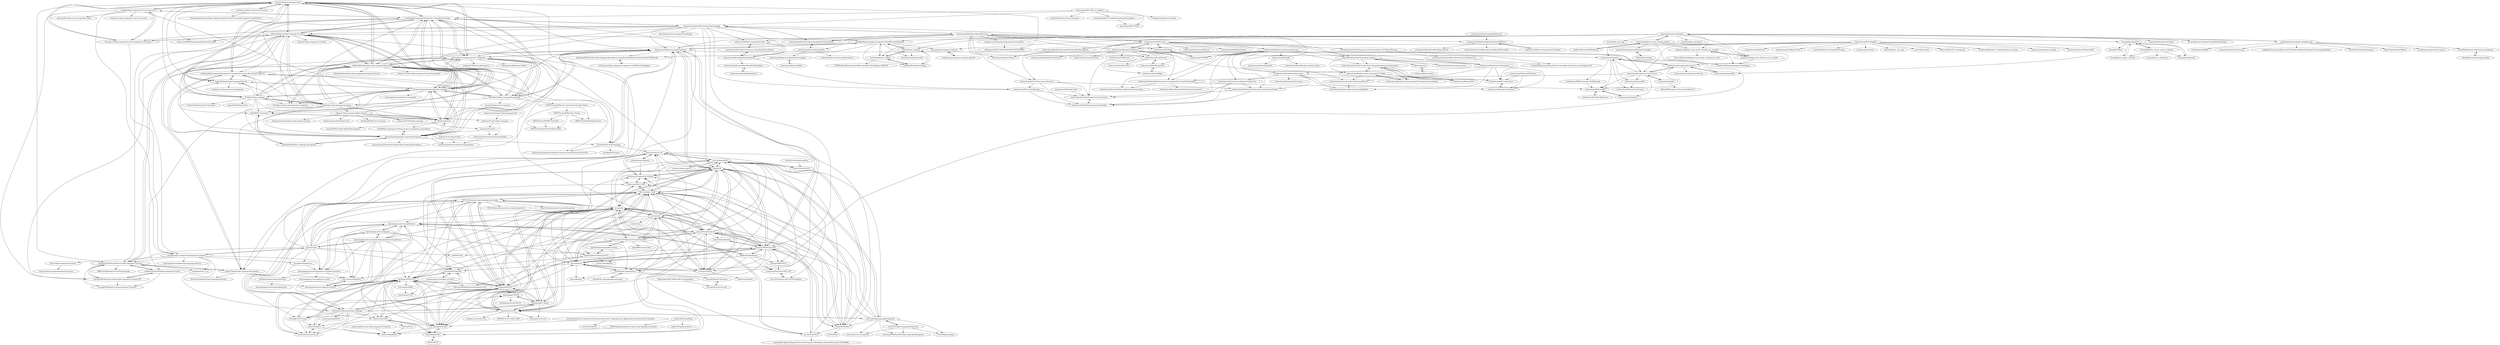 digraph G {
"luvk1412/Sign-Language-to-Text" -> "emnikhil/Sign-Language-To-Text-Conversion"
"luvk1412/Sign-Language-to-Text" -> "harshbg/Sign-Language-Interpreter-using-Deep-Learning"
"luvk1412/Sign-Language-to-Text" -> "SufiyaanNadeem/Sign-Language-Translator"
"luvk1412/Sign-Language-to-Text" -> "Devansh-47/Sign-Language-To-Text-and-Speech-Conversion"
"luvk1412/Sign-Language-to-Text" -> "imRishabhGupta/Indian-Sign-Language-Recognition"
"luvk1412/Sign-Language-to-Text" -> "beingaryan/Sign-To-Speech-Conversion"
"luvk1412/Sign-Language-to-Text" -> "shadabsk/Sign-Language-Recognition-Using-Hand-Gestures-Keras-PyQT5-OpenCV"
"luvk1412/Sign-Language-to-Text" -> "rrupeshh/Simple-Sign-Language-Detector"
"luvk1412/Sign-Language-to-Text" -> "shag527/Indian-Sign-Language-Recognition"
"luvk1412/Sign-Language-to-Text" -> "jigargajjar55/Audio-Speech-To-Sign-Language-Converter"
"luvk1412/Sign-Language-to-Text" -> "kumarvivek9088/SignLanguageDetectionUsingML"
"luvk1412/Sign-Language-to-Text" -> "loicmarie/sign-language-alphabet-recognizer"
"luvk1412/Sign-Language-to-Text" -> "hthuwal/sign-language-gesture-recognition"
"luvk1412/Sign-Language-to-Text" -> "Arshad221b/Sign-Language-Recognition"
"luvk1412/Sign-Language-to-Text" -> "nikhilgawai/SIGN-LANGUAGE-DETECTION-MODEL"
"Arshad221b/Sign-Language-Recognition" -> "Tachionstrahl/SignLanguageRecognition"
"Arshad221b/Sign-Language-Recognition" -> "loicmarie/sign-language-alphabet-recognizer"
"Arshad221b/Sign-Language-Recognition" -> "hthuwal/sign-language-gesture-recognition"
"Arshad221b/Sign-Language-Recognition" -> "imRishabhGupta/Indian-Sign-Language-Recognition"
"Arshad221b/Sign-Language-Recognition" -> "harshbg/Sign-Language-Interpreter-using-Deep-Learning"
"Arshad221b/Sign-Language-Recognition" -> "ayushreal/Signature-recognition" ["e"=1]
"Arshad221b/Sign-Language-Recognition" -> "shag527/Indian-Sign-Language-Recognition"
"Arshad221b/Sign-Language-Recognition" -> "luvk1412/Sign-Language-to-Text"
"Arshad221b/Sign-Language-Recognition" -> "CRYPTOcoderAS/Breast-Cancer-Detection-ML-Project"
"Arshad221b/Sign-Language-Recognition" -> "shadabsk/Sign-Language-Recognition-Using-Hand-Gestures-Keras-PyQT5-OpenCV"
"shekit/alexa-sign-language-translator" -> "SufiyaanNadeem/Sign-Language-Translator"
"shekit/alexa-sign-language-translator" -> "loicmarie/sign-language-alphabet-recognizer"
"shekit/alexa-sign-language-translator" -> "hthuwal/sign-language-gesture-recognition"
"shekit/alexa-sign-language-translator" -> "BelalC/sign2text"
"shekit/alexa-sign-language-translator" -> "EvilPort2/Sign-Language"
"shekit/alexa-sign-language-translator" -> "Anmol-Singh-Jaggi/Sign-Language-Recognition"
"shekit/alexa-sign-language-translator" -> "harshbg/Sign-Language-Interpreter-using-Deep-Learning"
"shekit/alexa-sign-language-translator" -> "sahilkhoslaa/AudioToSignLanguageConverter"
"shekit/alexa-sign-language-translator" -> "shadabsk/Sign-Language-Recognition-Using-Hand-Gestures-Keras-PyQT5-OpenCV"
"shekit/alexa-sign-language-translator" -> "luvk1412/Sign-Language-to-Text"
"shekit/alexa-sign-language-translator" -> "neccam/nslt"
"shekit/alexa-sign-language-translator" -> "mjk188/ASL-Translator"
"shekit/alexa-sign-language-translator" -> "ardamavi/Sign-Language-Digits-Dataset"
"shekit/alexa-sign-language-translator" -> "rrupeshh/Simple-Sign-Language-Detector"
"shekit/alexa-sign-language-translator" -> "Tachionstrahl/SignLanguageRecognition"
"harshbg/Sign-Language-Interpreter-using-Deep-Learning" -> "hthuwal/sign-language-gesture-recognition"
"harshbg/Sign-Language-Interpreter-using-Deep-Learning" -> "loicmarie/sign-language-alphabet-recognizer"
"harshbg/Sign-Language-Interpreter-using-Deep-Learning" -> "luvk1412/Sign-Language-to-Text"
"harshbg/Sign-Language-Interpreter-using-Deep-Learning" -> "imRishabhGupta/Indian-Sign-Language-Recognition"
"harshbg/Sign-Language-Interpreter-using-Deep-Learning" -> "rrupeshh/Simple-Sign-Language-Detector"
"harshbg/Sign-Language-Interpreter-using-Deep-Learning" -> "EvilPort2/Sign-Language"
"harshbg/Sign-Language-Interpreter-using-Deep-Learning" -> "Arshad221b/Sign-Language-Recognition"
"harshbg/Sign-Language-Interpreter-using-Deep-Learning" -> "emnikhil/Sign-Language-To-Text-Conversion"
"harshbg/Sign-Language-Interpreter-using-Deep-Learning" -> "SufiyaanNadeem/Sign-Language-Translator"
"harshbg/Sign-Language-Interpreter-using-Deep-Learning" -> "nicknochnack/ActionDetectionforSignLanguage"
"harshbg/Sign-Language-Interpreter-using-Deep-Learning" -> "BelalC/sign2text"
"harshbg/Sign-Language-Interpreter-using-Deep-Learning" -> "shag527/Indian-Sign-Language-Recognition"
"harshbg/Sign-Language-Interpreter-using-Deep-Learning" -> "Tachionstrahl/SignLanguageRecognition"
"harshbg/Sign-Language-Interpreter-using-Deep-Learning" -> "Anmol-Singh-Jaggi/Sign-Language-Recognition"
"harshbg/Sign-Language-Interpreter-using-Deep-Learning" -> "jigargajjar55/Audio-Speech-To-Sign-Language-Converter"
"hthuwal/sign-language-gesture-recognition" -> "harshbg/Sign-Language-Interpreter-using-Deep-Learning"
"hthuwal/sign-language-gesture-recognition" -> "loicmarie/sign-language-alphabet-recognizer"
"hthuwal/sign-language-gesture-recognition" -> "Tachionstrahl/SignLanguageRecognition"
"hthuwal/sign-language-gesture-recognition" -> "imRishabhGupta/Indian-Sign-Language-Recognition"
"hthuwal/sign-language-gesture-recognition" -> "FrederikSchorr/sign-language"
"hthuwal/sign-language-gesture-recognition" -> "Arshad221b/Sign-Language-Recognition"
"hthuwal/sign-language-gesture-recognition" -> "0aqz0/SLR"
"hthuwal/sign-language-gesture-recognition" -> "Anmol-Singh-Jaggi/Sign-Language-Recognition"
"hthuwal/sign-language-gesture-recognition" -> "rrupeshh/Simple-Sign-Language-Detector"
"hthuwal/sign-language-gesture-recognition" -> "EvilPort2/Sign-Language"
"hthuwal/sign-language-gesture-recognition" -> "BelalC/sign2text"
"hthuwal/sign-language-gesture-recognition" -> "luvk1412/Sign-Language-to-Text"
"hthuwal/sign-language-gesture-recognition" -> "asingh33/CNNGestureRecognizer" ["e"=1]
"hthuwal/sign-language-gesture-recognition" -> "ahmetgunduz/Real-time-GesRec" ["e"=1]
"hthuwal/sign-language-gesture-recognition" -> "shekit/alexa-sign-language-translator"
"shadabsk/Sign-Language-Recognition-Using-Hand-Gestures-Keras-PyQT5-OpenCV" -> "rrupeshh/Simple-Sign-Language-Detector"
"shadabsk/Sign-Language-Recognition-Using-Hand-Gestures-Keras-PyQT5-OpenCV" -> "Anmol-Singh-Jaggi/Sign-Language-Recognition"
"shadabsk/Sign-Language-Recognition-Using-Hand-Gestures-Keras-PyQT5-OpenCV" -> "bijoycp/sign-language-recognition-using-convolutional-neural-networks"
"shadabsk/Sign-Language-Recognition-Using-Hand-Gestures-Keras-PyQT5-OpenCV" -> "luvk1412/Sign-Language-to-Text"
"EvilPort2/Sign-Language" -> "loicmarie/sign-language-alphabet-recognizer"
"EvilPort2/Sign-Language" -> "harshbg/Sign-Language-Interpreter-using-Deep-Learning"
"EvilPort2/Sign-Language" -> "hthuwal/sign-language-gesture-recognition"
"EvilPort2/Sign-Language" -> "imRishabhGupta/Indian-Sign-Language-Recognition"
"EvilPort2/Sign-Language" -> "luvk1412/Sign-Language-to-Text"
"EvilPort2/Sign-Language" -> "SufiyaanNadeem/Sign-Language-Translator"
"EvilPort2/Sign-Language" -> "BelalC/sign2text"
"EvilPort2/Sign-Language" -> "shekit/alexa-sign-language-translator"
"EvilPort2/Sign-Language" -> "EvilPort2/Simple-OpenCV-Calculator"
"EvilPort2/Sign-Language" -> "mjk188/ASL-Translator"
"EvilPort2/Sign-Language" -> "carpedm20/ENAS-pytorch" ["e"=1]
"EvilPort2/Sign-Language" -> "Karthikeyu/Indian-sign-language-recognition"
"EvilPort2/Sign-Language" -> "Anmol-Singh-Jaggi/Sign-Language-Recognition"
"EvilPort2/Sign-Language" -> "shadabsk/Sign-Language-Recognition-Using-Hand-Gestures-Keras-PyQT5-OpenCV"
"EvilPort2/Sign-Language" -> "rrupeshh/Simple-Sign-Language-Detector"
"SufiyaanNadeem/Sign-Language-Translator" -> "mjk188/ASL-Translator"
"SufiyaanNadeem/Sign-Language-Translator" -> "jigargajjar55/Audio-Speech-To-Sign-Language-Converter"
"SufiyaanNadeem/Sign-Language-Translator" -> "BelalC/sign2text"
"SufiyaanNadeem/Sign-Language-Translator" -> "luvk1412/Sign-Language-to-Text"
"SufiyaanNadeem/Sign-Language-Translator" -> "Devansh-47/Sign-Language-To-Text-and-Speech-Conversion"
"SufiyaanNadeem/Sign-Language-Translator" -> "imRishabhGupta/Indian-Sign-Language-Recognition"
"SufiyaanNadeem/Sign-Language-Translator" -> "Karthikeyu/Indian-sign-language-recognition"
"SufiyaanNadeem/Sign-Language-Translator" -> "satyam9090/Automatic-Indian-Sign-Language-Translator-ISL"
"SufiyaanNadeem/Sign-Language-Translator" -> "kumarvivek9088/SignLanguageDetectionUsingML"
"SufiyaanNadeem/Sign-Language-Translator" -> "shadabsk/Sign-Language-Recognition-Using-Hand-Gestures-Keras-PyQT5-OpenCV"
"SufiyaanNadeem/Sign-Language-Translator" -> "loicmarie/sign-language-alphabet-recognizer"
"SufiyaanNadeem/Sign-Language-Translator" -> "harshbg/Sign-Language-Interpreter-using-Deep-Learning"
"SufiyaanNadeem/Sign-Language-Translator" -> "Elysian01/Sign-Language-Translator"
"SufiyaanNadeem/Sign-Language-Translator" -> "rabBit64/Sign-language-recognition-with-RNN-and-Mediapipe"
"SufiyaanNadeem/Sign-Language-Translator" -> "shekit/alexa-sign-language-translator"
"neccam/nslt" -> "neccam/slt"
"neccam/nslt" -> "kayoyin/transformer-slt"
"neccam/nslt" -> "neccam/SubUNets"
"neccam/nslt" -> "verashira/TSPNet"
"neccam/nslt" -> "VIPL-SLP/VAC_CSLR"
"neccam/nslt" -> "BenSaunders27/ProgressiveTransformersSLP"
"neccam/nslt" -> "0aqz0/SLRPapers"
"neccam/nslt" -> "gulvarol/bsl1k"
"neccam/nslt" -> "chevalierNoir/OpenASL"
"neccam/nslt" -> "ustc-slr/DilatedSLR"
"neccam/nslt" -> "zheniu/stochastic-cslr"
"neccam/nslt" -> "RenzKa/sign-segmentation"
"neccam/nslt" -> "FangyunWei/SLRT"
"neccam/nslt" -> "faresbs/san"
"neccam/nslt" -> "sign-language-processing/datasets"
"sahilkhoslaa/AudioToSignLanguageConverter" -> "jigargajjar55/Audio-Speech-To-Sign-Language-Converter"
"sahilkhoslaa/AudioToSignLanguageConverter" -> "satyam9090/Automatic-Indian-Sign-Language-Translator-ISL"
"sahilkhoslaa/AudioToSignLanguageConverter" -> "anuragk240/Speech-to-Sign-Language-Translator"
"ardamavi/Sign-Language-Digits-Dataset" -> "ardamavi/Vocalize-Sign-Language"
"ardamavi/Sign-Language-Digits-Dataset" -> "deeplearningturkiye/kapsul-agi-capsule-network" ["e"=1]
"ardamavi/Sign-Language-Digits-Dataset" -> "loicmarie/sign-language-alphabet-recognizer"
"ardamavi/Sign-Language-Digits-Dataset" -> "deeplearningturkiye/DeepCon18" ["e"=1]
"ardamavi/Sign-Language-Digits-Dataset" -> "devWangBin/Machine-Learning"
"ardamavi/Sign-Language-Digits-Dataset" -> "BelalC/sign2text"
"ardamavi/Sign-Language-Digits-Dataset" -> "ardamavi/DCGAN-Sign-Language"
"ardamavi/Sign-Language-Digits-Dataset" -> "ardamavi/SesimVar"
"rrupeshh/Simple-Sign-Language-Detector" -> "loicmarie/sign-language-alphabet-recognizer"
"rrupeshh/Simple-Sign-Language-Detector" -> "shadabsk/Sign-Language-Recognition-Using-Hand-Gestures-Keras-PyQT5-OpenCV"
"rrupeshh/Simple-Sign-Language-Detector" -> "surdoparasurdo/awesome-sign-language"
"FrederikSchorr/sign-language" -> "Tachionstrahl/SignLanguageRecognition"
"FrederikSchorr/sign-language" -> "bijoycp/sign-language-recognition-using-convolutional-neural-networks"
"FrederikSchorr/sign-language" -> "OanaIgnat/I3D_Keras" ["e"=1]
"FrederikSchorr/sign-language" -> "zheniu/stochastic-cslr"
"ardamavi/Vocalization-Sign-Language-iOS" -> "ardamavi/Vocalize-Sign-Language"
"ardamavi/turkce-derin-ogrenme-kaynaklari" -> "ardamavi/pratik-derin-ogrenme-uygulamalari"
"I3orn2FLY/ActionRecognition" -> "I3orn2FLY/CSLR-ISTF"
"shag527/Indian-Sign-Language-Recognition" -> "imRishabhGupta/Indian-Sign-Language-Recognition"
"shag527/Indian-Sign-Language-Recognition" -> "jigargajjar55/Audio-Speech-To-Sign-Language-Converter"
"shag527/Indian-Sign-Language-Recognition" -> "MaitreeVaria/Indian-Sign-Language-Detection"
"armaanpriyadarshan/Training-a-Custom-TensorFlow-2.X-Object-Detector" -> "armaanpriyadarshan/TensorFlow-2-Lite-Object-Detection-on-the-Raspberry-Pi"
"armaanpriyadarshan/Training-a-Custom-TensorFlow-2.X-Object-Detector" -> "armaanpriyadarshan/Object-Detection-on-Raspberry-Pi"
"harveyfly/SignLanguageRecognition" -> "0aqz0/SLR"
"harveyfly/SignLanguageRecognition" -> "owo12321/Sign-Language-Recognition"
"harveyfly/SignLanguageRecognition" -> "hulianyuyy/CorrNet"
"harveyfly/SignLanguageRecognition" -> "cstwhh/SignLanguage"
"harveyfly/SignLanguageRecognition" -> "0aqz0/SLRPapers"
"harveyfly/SignLanguageRecognition" -> "hulianyuyy/SEN_CSLR"
"harveyfly/SignLanguageRecognition" -> "jackyjsy/CVPR21Chal-SLR"
"harveyfly/SignLanguageRecognition" -> "cairensi/gesture-recognition"
"harveyfly/SignLanguageRecognition" -> "ustc-slr/DilatedSLR"
"harveyfly/SignLanguageRecognition" -> "VIPL-SLP/VAC_CSLR"
"harveyfly/SignLanguageRecognition" -> "ivanwang1994/DeepSLR-Sign-Language-Recognition"
"satyam9090/Automatic-Indian-Sign-Language-Translator-ISL" -> "jigargajjar55/Audio-Speech-To-Sign-Language-Converter"
"satyam9090/Automatic-Indian-Sign-Language-Translator-ISL" -> "anuragk240/Speech-to-Sign-Language-Translator"
"satyam9090/Automatic-Indian-Sign-Language-Translator-ISL" -> "sahilkhoslaa/AudioToSignLanguageConverter"
"0aqz0/SLR" -> "0aqz0/SLRPapers"
"0aqz0/SLR" -> "jackyjsy/CVPR21Chal-SLR"
"0aqz0/SLR" -> "ustc-slr/DilatedSLR"
"0aqz0/SLR" -> "VIPL-SLP/VAC_CSLR"
"0aqz0/SLR" -> "harveyfly/SignLanguageRecognition"
"0aqz0/SLR" -> "zheniu/stochastic-cslr"
"0aqz0/SLR" -> "neccam/slt"
"0aqz0/SLR" -> "Tachionstrahl/SignLanguageRecognition"
"0aqz0/SLR" -> "kayoyin/transformer-slt"
"0aqz0/SLR" -> "verashira/TSPNet"
"0aqz0/SLR" -> "FangyunWei/SLRT"
"0aqz0/SLR" -> "hulianyuyy/Temporal-Lift-Pooling"
"0aqz0/SLR" -> "gulvarol/bsl1k"
"0aqz0/SLR" -> "hulianyuyy/SEN_CSLR"
"0aqz0/SLR" -> "neccam/nslt"
"jiuqiant/mediapipe_multi_hands_tracking_aar_example" -> "jiuqiant/mediapipe_face_detection_aar_example"
"jiuqiant/mediapipe_multi_hands_tracking_aar_example" -> "TesseraktZero/mediapipe_multi_hands_tracking_aar_unity"
"jiuqiant/mediapipe_multi_hands_tracking_aar_example" -> "laisuki1109/handtracking-with-Mediapipe"
"Tachionstrahl/SignLanguageRecognition" -> "jackyjsy/CVPR21Chal-SLR"
"Tachionstrahl/SignLanguageRecognition" -> "rabBit64/Sign-language-recognition-with-RNN-and-Mediapipe"
"Tachionstrahl/SignLanguageRecognition" -> "FrederikSchorr/sign-language"
"Tachionstrahl/SignLanguageRecognition" -> "thanhsang298/Viet-Nam-Sign-Language-Recognition-using-Hand-MediaPipe-framework-and-LSTM-model"
"Tachionstrahl/SignLanguageRecognition" -> "0aqz0/SLR"
"Tachionstrahl/SignLanguageRecognition" -> "Arshad221b/Sign-Language-Recognition"
"Tachionstrahl/SignLanguageRecognition" -> "hthuwal/sign-language-gesture-recognition"
"Tachionstrahl/SignLanguageRecognition" -> "jackyjsy/SAM-SLR-v2"
"Tachionstrahl/SignLanguageRecognition" -> "RenzKa/sign-segmentation"
"neccam/slt" -> "kayoyin/transformer-slt"
"neccam/slt" -> "neccam/nslt"
"neccam/slt" -> "VIPL-SLP/VAC_CSLR"
"neccam/slt" -> "BenSaunders27/ProgressiveTransformersSLP"
"neccam/slt" -> "FangyunWei/SLRT"
"neccam/slt" -> "verashira/TSPNet"
"neccam/slt" -> "zhoubenjia/GFSLT-VLP"
"neccam/slt" -> "ustc-slr/DilatedSLR"
"neccam/slt" -> "jackyjsy/CVPR21Chal-SLR"
"neccam/slt" -> "bzhangGo/sltunet"
"neccam/slt" -> "chevalierNoir/OpenASL"
"neccam/slt" -> "YinAoXiong/GASLT"
"neccam/slt" -> "HenryLittle/GloFE"
"neccam/slt" -> "0aqz0/SLR"
"neccam/slt" -> "binbinjiang/SL_Papers"
"kayoyin/transformer-slt" -> "neccam/slt"
"kayoyin/transformer-slt" -> "neccam/nslt"
"kayoyin/transformer-slt" -> "verashira/TSPNet"
"kayoyin/transformer-slt" -> "VIPL-SLP/VAC_CSLR"
"kayoyin/transformer-slt" -> "neccam/SubUNets"
"kayoyin/transformer-slt" -> "BenSaunders27/ProgressiveTransformersSLP"
"kayoyin/transformer-slt" -> "sign-language-processing/datasets"
"kayoyin/transformer-slt" -> "0aqz0/SLRPapers"
"kayoyin/transformer-slt" -> "zhoubenjia/GFSLT-VLP"
"kayoyin/transformer-slt" -> "ustc-slr/DilatedSLR"
"kayoyin/transformer-slt" -> "YinAoXiong/GASLT"
"kayoyin/transformer-slt" -> "0aqz0/SLR"
"kayoyin/transformer-slt" -> "jackyjsy/CVPR21Chal-SLR"
"kayoyin/transformer-slt" -> "matyasbohacek/spoter"
"kayoyin/transformer-slt" -> "RenzKa/sign-segmentation"
"BenSaunders27/ProgressiveTransformersSLP" -> "BenSaunders27/Awesome-SLP"
"BenSaunders27/ProgressiveTransformersSLP" -> "gopeith/SignLanguageProcessing"
"BenSaunders27/ProgressiveTransformersSLP" -> "neccam/slt"
"BenSaunders27/ProgressiveTransformersSLP" -> "ustc-slr/DilatedSLR"
"BenSaunders27/ProgressiveTransformersSLP" -> "kayoyin/transformer-slt"
"BenSaunders27/ProgressiveTransformersSLP" -> "neccam/nslt"
"BenSaunders27/ProgressiveTransformersSLP" -> "SignDiff/Processed-Data"
"BenSaunders27/ProgressiveTransformersSLP" -> "verashira/TSPNet"
"VIPL-SLP/awesome-sign-language-processing" -> "FangyunWei/SLRT"
"VIPL-SLP/awesome-sign-language-processing" -> "ZechengLi19/Awesome-Sign-Language"
"VIPL-SLP/awesome-sign-language-processing" -> "zhoubenjia/GFSLT-VLP"
"VIPL-SLP/awesome-sign-language-processing" -> "VIPL-SLP/VAC_CSLR"
"VIPL-SLP/awesome-sign-language-processing" -> "binbinjiang/SL_Papers"
"VIPL-SLP/awesome-sign-language-processing" -> "hulianyuyy/CorrNet"
"VIPL-SLP/awesome-sign-language-processing" -> "bzhangGo/sltunet"
"VIPL-SLP/awesome-sign-language-processing" -> "ZechengLi19/Uni-Sign"
"VIPL-SLP/awesome-sign-language-processing" -> "VIPL-SLP/pointlstm-gesture-recognition-pytorch" ["e"=1]
"VIPL-SLP/awesome-sign-language-processing" -> "neccam/slt"
"VIPL-SLP/awesome-sign-language-processing" -> "ChanChiChoi/awesome-Gesture-Recognition" ["e"=1]
"VIPL-SLP/awesome-sign-language-processing" -> "sign-language-processing/datasets"
"VIPL-SLP/awesome-sign-language-processing" -> "chevalierNoir/OpenASL"
"VIPL-SLP/awesome-sign-language-processing" -> "HenryLittle/GloFE"
"VIPL-SLP/awesome-sign-language-processing" -> "gulvarol/bsl1k"
"madelinegannon/example-mediapipe-udp" -> "mgyong/awesome-mediapipe"
"madelinegannon/example-mediapipe-udp" -> "sortofsleepy/ofxARKit" ["e"=1]
"madelinegannon/example-mediapipe-udp" -> "neilmendoza/ofxPostProcessing" ["e"=1]
"madelinegannon/example-mediapipe-udp" -> "LingDong-/Processing-Demos-for-The-Pocket-Handbook-of-Image-Processing-Algorithms"
"madelinegannon/example-mediapipe-udp" -> "d3cod3/ofxVisualProgramming" ["e"=1]
"madelinegannon/example-mediapipe-udp" -> "SwatiModi/portrait-segmentation-mediapipe"
"madelinegannon/example-mediapipe-udp" -> "Akira-Hayasaka/ofxPSBlend"
"madelinegannon/example-mediapipe-udp" -> "madelinegannon/protobuf_tutorial"
"nicknochnack/FacialLandmarkDetection" -> "nicknochnack/RealTimeObjectDetectionTFJSReact"
"nicknochnack/machine-learning-by-industry" -> "nicknochnack/DataScienceCheatsheet"
"nicknochnack/machine-learning-by-industry" -> "ilfrich/annotator"
"nicknochnack/machine-learning-by-industry" -> "nicknochnack/Stock-and-Crypto-News-ScrapingSummarizationSentiment"
"nicknochnack/machine-learning-by-industry" -> "nicknochnack/deep-learning-coursera"
"nicknochnack/machine-learning-by-industry" -> "nicknochnack/MLCrashCourse"
"nicknochnack/machine-learning-by-industry" -> "nicknochnack/Reinforcement-Learning-for-Trading"
"wolterlw/hand_tracking" -> "metalwhale/hand_tracking"
"wolterlw/hand_tracking" -> "JuliaPoo/MultiHand-Tracking"
"wolterlw/hand_tracking" -> "rabBit64/Sign-language-recognition-with-RNN-and-Mediapipe"
"wolterlw/hand_tracking" -> "shoman2/mediapipe-models"
"metalwhale/hand_tracking" -> "wolterlw/hand_tracking"
"metalwhale/hand_tracking" -> "JuliaPoo/MultiHand-Tracking"
"metalwhale/hand_tracking" -> "rabBit64/Sign-language-recognition-with-RNN-and-Mediapipe"
"metalwhale/hand_tracking" -> "FORTH-ModelBasedTracker/MonocularRGB_3D_Handpose_WACV18" ["e"=1]
"JuliaPoo/MultiHand-Tracking" -> "wolterlw/hand_tracking"
"JuliaPoo/MultiHand-Tracking" -> "metalwhale/hand_tracking"
"nicknochnack/Pandasin20Minutes" -> "nicknochnack/NumpyCrashCourse"
"nicknochnack/Pandasin20Minutes" -> "nicknochnack/MLCrashCourse"
"zhouzaihang/flutter_hand_tracking_plugin" -> "JaeHeee/FlutterWithMediaPipe"
"zhouzaihang/flutter_hand_tracking_plugin" -> "jiuqiant/mediapipe_multi_hands_tracking_aar_example"
"zhouzaihang/flutter_hand_tracking_plugin" -> "mgyong/awesome-mediapipe"
"zhouzaihang/flutter_hand_tracking_plugin" -> "jiuqiant/mediapipe_face_detection_aar_example"
"zhouzaihang/flutter_hand_tracking_plugin" -> "laisuki1109/handtracking-with-Mediapipe"
"zhouzaihang/flutter_hand_tracking_plugin" -> "mmm2016/mediapipemultihandstrackingapp"
"beingaryan/Sign-To-Speech-Conversion" -> "luvk1412/Sign-Language-to-Text"
"beingaryan/Sign-To-Speech-Conversion" -> "MuhammadMoinFaisal/Sign-Language-Alphabets-Detection-and-Recongition-using-YOLOv8"
"SwatiModi/portrait-segmentation-mediapipe" -> "SwatiModi/virtual-background-app"
"mgyong/awesome-mediapipe" -> "madelinegannon/example-mediapipe-udp"
"mgyong/awesome-mediapipe" -> "nodamu/sign-language-recogntion"
"mgyong/awesome-mediapipe" -> "zhouzaihang/flutter_hand_tracking_plugin"
"mgyong/awesome-mediapipe" -> "rabBit64/Sign-language-recognition-with-RNN-and-Mediapipe"
"mgyong/awesome-mediapipe" -> "jiuqiant/mediapipe_face_detection_aar_example"
"mgyong/awesome-mediapipe" -> "homuler/MediaPipeUnityPlugin" ["e"=1]
"mgyong/awesome-mediapipe" -> "TesseraktZero/UnityHandTrackingWithMediapipe" ["e"=1]
"mgyong/awesome-mediapipe" -> "Tachionstrahl/SignLanguageRecognition"
"mgyong/awesome-mediapipe" -> "terryky/tflite_gles_app" ["e"=1]
"mgyong/awesome-mediapipe" -> "jiuqiant/mediapipe_multi_hands_tracking_aar_example"
"mgyong/awesome-mediapipe" -> "TemugeB/bodypose3d"
"mgyong/awesome-mediapipe" -> "geaxgx/depthai_blazepose" ["e"=1]
"mgyong/awesome-mediapipe" -> "wolterlw/hand_tracking"
"mgyong/awesome-mediapipe" -> "metalwhale/hand_tracking"
"mmm2016/mediapipemultihandstrackingapp" -> "TheJLifeX/mediapipe"
"jiuqiant/mediapipe_face_detection_aar_example" -> "jiuqiant/mediapipe_multi_hands_tracking_aar_example"
"jiuqiant/mediapipe_face_detection_aar_example" -> "laisuki1109/handtracking-with-Mediapipe"
"rabBit64/Sign-language-recognition-with-RNN-and-Mediapipe" -> "Tachionstrahl/SignLanguageRecognition"
"rabBit64/Sign-language-recognition-with-RNN-and-Mediapipe" -> "wolterlw/hand_tracking"
"rabBit64/Sign-language-recognition-with-RNN-and-Mediapipe" -> "thanhsang298/Viet-Nam-Sign-Language-Recognition-using-Hand-MediaPipe-framework-and-LSTM-model"
"rabBit64/Sign-language-recognition-with-RNN-and-Mediapipe" -> "shoman2/mediapipe-models"
"rabBit64/Sign-language-recognition-with-RNN-and-Mediapipe" -> "metalwhale/hand_tracking"
"rabBit64/Sign-language-recognition-with-RNN-and-Mediapipe" -> "JuliaPoo/MultiHand-Tracking"
"rabBit64/Sign-language-recognition-with-RNN-and-Mediapipe" -> "nodamu/sign-language-recogntion"
"jigargajjar55/Audio-Speech-To-Sign-Language-Converter" -> "satyam9090/Automatic-Indian-Sign-Language-Translator-ISL"
"jigargajjar55/Audio-Speech-To-Sign-Language-Converter" -> "sahilkhoslaa/AudioToSignLanguageConverter"
"jigargajjar55/Audio-Speech-To-Sign-Language-Converter" -> "shoebham/text_to_isl"
"jigargajjar55/Audio-Speech-To-Sign-Language-Converter" -> "shag527/Indian-Sign-Language-Recognition"
"jigargajjar55/Audio-Speech-To-Sign-Language-Converter" -> "anuragk240/Speech-to-Sign-Language-Translator"
"jigargajjar55/Audio-Speech-To-Sign-Language-Converter" -> "SufiyaanNadeem/Sign-Language-Translator"
"jigargajjar55/Audio-Speech-To-Sign-Language-Converter" -> "MifletzetDigdoogim/TextToSignLanguage"
"sign-language-processing/pose" -> "rotem-shalev/Ham2Pose"
"sign-language-processing/pose" -> "sign-language-processing/datasets"
"sign-language-processing/pose" -> "chevalierNoir/OpenASL"
"sign-language-processing/pose" -> "BenSaunders27/Awesome-SLP"
"sign-language-processing/pose" -> "sign-language-processing/sign-language-processing.github.io"
"sign-language-processing/pose" -> "sign-language-processing/spoken-to-signed-translation"
"armaanpriyadarshan/Object-Detection-on-Raspberry-Pi" -> "armaanpriyadarshan/TensorFlow-2-Lite-Object-Detection-on-the-Raspberry-Pi"
"chevalierNoir/asl-iter-attn" -> "chevalierNoir/FS-Detection"
"Karthikeyu/Indian-sign-language-recognition" -> "imRishabhGupta/Indian-Sign-Language-Recognition"
"nicknochnack/ReactChatBot" -> "nicknochnack/RegressionMachineLearningApp"
"0aqz0/SLRPapers" -> "ustc-slr/DilatedSLR"
"0aqz0/SLRPapers" -> "0aqz0/SLR"
"0aqz0/SLRPapers" -> "zheniu/stochastic-cslr"
"0aqz0/SLRPapers" -> "lwj2018/SLR"
"0aqz0/SLRPapers" -> "VIPL-SLP/VAC_CSLR"
"0aqz0/SLRPapers" -> "hulianyuyy/Temporal-Lift-Pooling"
"0aqz0/SLRPapers" -> "jackyjsy/CVPR21Chal-SLR"
"0aqz0/SLRPapers" -> "neccam/SubUNets"
"nodamu/sign-language-recogntion" -> "nodamu/sign-language-recogntion-android"
"thanhsang298/Viet-Nam-Sign-Language-Recognition-using-Hand-MediaPipe-framework-and-LSTM-model" -> "LeeYongchao/Sign-language-recognition-with-RNN-and-Mediapipe"
"ilfrich/annotator" -> "adithya-tp/Kendo-Habits"
"nicknochnack/RegressionMachineLearningApp" -> "nicknochnack/ReactChatBot"
"gulvarol/bsl1k" -> "RenzKa/sign-segmentation"
"gulvarol/bsl1k" -> "gulvarol/bsldict"
"gulvarol/bsl1k" -> "verashira/TSPNet"
"gulvarol/bsl1k" -> "zheniu/stochastic-cslr"
"gulvarol/bsl1k" -> "chevalierNoir/OpenASL"
"gulvarol/bsl1k" -> "ustc-slr/DilatedSLR"
"gulvarol/bsl1k" -> "VIPL-SLP/VAC_CSLR"
"gulvarol/bsl1k" -> "jackyjsy/CVPR21Chal-SLR"
"ustc-slr/DilatedSLR" -> "zheniu/stochastic-cslr"
"ustc-slr/DilatedSLR" -> "hulianyuyy/Temporal-Lift-Pooling"
"ustc-slr/DilatedSLR" -> "0aqz0/SLRPapers"
"ustc-slr/DilatedSLR" -> "ustc-slr/ChaLearn-2021-ISLR-Challenge"
"ustc-slr/DilatedSLR" -> "I3orn2FLY/CSLR-ISTF"
"ustc-slr/DilatedSLR" -> "hulianyuyy/SEN_CSLR"
"ustc-slr/DilatedSLR" -> "VIPL-SLP/VAC_CSLR"
"ustc-slr/DilatedSLR" -> "0aqz0/SLR"
"ustc-slr/DilatedSLR" -> "amorim-cleison/st-gcn-sl"
"LeeYongchao/Sign-language-recognition-with-RNN-and-Mediapipe" -> "thanhsang298/Viet-Nam-Sign-Language-Recognition-using-Hand-MediaPipe-framework-and-LSTM-model"
"BenSaunders27/Awesome-SLP" -> "BenSaunders27/ProgressiveTransformersSLP"
"BenSaunders27/Awesome-SLP" -> "gopeith/SignLanguageProcessing"
"BenSaunders27/Awesome-SLP" -> "leeamy1203/dlf2020"
"BenSaunders27/Awesome-SLP" -> "rotem-shalev/Ham2Pose"
"BenSaunders27/Awesome-SLP" -> "Merterm/Modeling-Intensification-for-SLG"
"gopeith/SignLanguageProcessing" -> "BenSaunders27/ProgressiveTransformersSLP"
"gopeith/SignLanguageProcessing" -> "leeamy1203/dlf2020"
"gopeith/SignLanguageProcessing" -> "BenSaunders27/Awesome-SLP"
"TheJLifeX/mediapipe" -> "mmm2016/mediapipemultihandstrackingapp"
"SwatiModi/virtual-background-app" -> "SwatiModi/portrait-segmentation-mediapipe"
"nicknochnack/MLCrashCourse" -> "nicknochnack/NumpyCrashCourse"
"nicknochnack/NumpyCrashCourse" -> "nicknochnack/MLCrashCourse"
"nicknochnack/RealTimeObjectDetection" -> "nicknochnack/RealTimeSignLanguageDetectionwithTFJS"
"nicknochnack/RealTimeObjectDetection" -> "nicknochnack/ActionDetectionforSignLanguage"
"nicknochnack/RealTimeObjectDetection" -> "nicknochnack/TFODCourse"
"nicknochnack/RealTimeObjectDetection" -> "nicknochnack/FaceDetection"
"nicknochnack/RealTimeObjectDetection" -> "computervisioneng/sign-language-detector-python"
"nicknochnack/RealTimeObjectDetection" -> "nicknochnack/GestureRecognition"
"nicknochnack/RealTimeObjectDetection" -> "nicknochnack/TensorflowObjectDetectionMetrics"
"nicknochnack/RealTimeObjectDetection" -> "nicknochnack/TFODApp"
"nicknochnack/RealTimeObjectDetection" -> "nicknochnack/OpenCV-Basics"
"nicknochnack/RealTimeObjectDetection" -> "nicknochnack/YOLO-Drowsiness-Detection"
"nicknochnack/RealTimeObjectDetection" -> "nicknochnack/RealTimeObjectDetectionTFJSReact"
"nicknochnack/RealTimeObjectDetection" -> "nicknochnack/Body-Language-Decoder"
"nicknochnack/DataScienceCheatsheet" -> "nicknochnack/MLCrashCourse"
"nicknochnack/DataScienceCheatsheet" -> "nicknochnack/TensorflowObjectDetectionMetrics"
"nicknochnack/DataScienceCheatsheet" -> "nicknochnack/machine-learning-by-industry"
"nicknochnack/DataScienceCheatsheet" -> "nicknochnack/PythonForDataScience"
"nicknochnack/DataScienceCheatsheet" -> "nicknochnack/NumpyCrashCourse"
"nicknochnack/DataScienceCheatsheet" -> "nicknochnack/DeployingMachineLearningModels"
"zheniu/stochastic-cslr" -> "hulianyuyy/Temporal-Lift-Pooling"
"zheniu/stochastic-cslr" -> "ustc-slr/DilatedSLR"
"zheniu/stochastic-cslr" -> "enhuiz/phoenix-datasets"
"zheniu/stochastic-cslr" -> "I3orn2FLY/CSLR-ISTF"
"VIPL-SLP/VAC_CSLR" -> "hulianyuyy/SEN_CSLR"
"VIPL-SLP/VAC_CSLR" -> "hulianyuyy/Temporal-Lift-Pooling"
"VIPL-SLP/VAC_CSLR" -> "hulianyuyy/CorrNet"
"VIPL-SLP/VAC_CSLR" -> "FangyunWei/SLRT"
"VIPL-SLP/VAC_CSLR" -> "bzhangGo/sltunet"
"VIPL-SLP/VAC_CSLR" -> "ustc-slr/DilatedSLR"
"VIPL-SLP/VAC_CSLR" -> "zheniu/stochastic-cslr"
"VIPL-SLP/VAC_CSLR" -> "verashira/TSPNet"
"VIPL-SLP/VAC_CSLR" -> "neccam/slt"
"VIPL-SLP/VAC_CSLR" -> "VIPL-SLP/awesome-sign-language-processing"
"VIPL-SLP/VAC_CSLR" -> "0aqz0/SLR"
"VIPL-SLP/VAC_CSLR" -> "binbinjiang/SL_Papers"
"VIPL-SLP/VAC_CSLR" -> "zhoubenjia/GFSLT-VLP"
"VIPL-SLP/VAC_CSLR" -> "0aqz0/SLRPapers"
"VIPL-SLP/VAC_CSLR" -> "gulvarol/bsl1k"
"nicknochnack/TFODCourse" -> "nicknochnack/TFODApp"
"nicknochnack/TFODCourse" -> "nicknochnack/TFODRPi"
"nicknochnack/TFODCourse" -> "nicknochnack/RealTimeObjectDetection"
"nicknochnack/TFODCourse" -> "nicknochnack/RealTimeAutomaticNumberPlateRecognition"
"nicknochnack/TFODCourse" -> "nicknochnack/machine-learning-by-industry"
"nicknochnack/TFODCourse" -> "nicknochnack/ActionDetectionforSignLanguage"
"nicknochnack/TFODCourse" -> "nicknochnack/ImageClassification"
"nicknochnack/TFODCourse" -> "nicknochnack/YOLO-Drowsiness-Detection"
"nicknochnack/TFODCourse" -> "nicknochnack/FaceRecognition"
"nicknochnack/TFODCourse" -> "nicknochnack/ReinforcementLearningCourse"
"nicknochnack/TFODCourse" -> "nicknochnack/DataScienceCheatsheet"
"nicknochnack/TFODCourse" -> "nicknochnack/GenerateTFRecord"
"nicknochnack/TFODCourse" -> "nicknochnack/FaceDetection"
"nicknochnack/TFODCourse" -> "armaanpriyadarshan/Training-a-Custom-TensorFlow-2.X-Object-Detector"
"nicknochnack/TFODCourse" -> "nicknochnack/ANPRwithPython"
"nicknochnack/YOLO-Drowsiness-Detection" -> "nicknochnack/GradioxTransformersTranslation"
"nicknochnack/YOLO-Drowsiness-Detection" -> "nicknochnack/SelfieSegmentationwithGradio"
"nicknochnack/YOLO-Drowsiness-Detection" -> "nicknochnack/MoveNetLightning"
"nicknochnack/YOLO-Drowsiness-Detection" -> "nicknochnack/MultiStoreProductForecasting-with-Prophet"
"nicknochnack/ReinforcementLearningCourse" -> "nicknochnack/OpenAI-Reinforcement-Learning-with-Custom-Environment"
"nicknochnack/ReinforcementLearningCourse" -> "nicknochnack/Reinforcement-Learning-for-Trading"
"nicknochnack/ReinforcementLearningCourse" -> "nicknochnack/TensorflowKeras-ReinforcementLearning"
"nicknochnack/ReinforcementLearningCourse" -> "nicknochnack/SelfieSegmentationwithGradio"
"nicknochnack/ReinforcementLearningCourse" -> "nicknochnack/MarioRL"
"nicknochnack/ReinforcementLearningCourse" -> "nicknochnack/Stock-and-Crypto-News-ScrapingSummarizationSentiment"
"nicknochnack/ReinforcementLearningCourse" -> "nicknochnack/machine-learning-by-industry"
"nicknochnack/ReinforcementLearningCourse" -> "nicknochnack/GradioxTransformersTranslation"
"nicknochnack/ReinforcementLearningCourse" -> "nicknochnack/MultiStoreProductForecasting-with-Prophet"
"nicknochnack/ReinforcementLearningCourse" -> "nicknochnack/PyCaretClassificationCrashCourse"
"emnikhil/Sign-Language-To-Text-Conversion" -> "Devansh-47/Sign-Language-To-Text-and-Speech-Conversion"
"emnikhil/Sign-Language-To-Text-Conversion" -> "luvk1412/Sign-Language-to-Text"
"emnikhil/Sign-Language-To-Text-Conversion" -> "harshbg/Sign-Language-Interpreter-using-Deep-Learning"
"emnikhil/Sign-Language-To-Text-Conversion" -> "Sameer411/Sign-Language-to-Text-Conversion"
"emnikhil/Sign-Language-To-Text-Conversion" -> "loicmarie/sign-language-alphabet-recognizer"
"emnikhil/Sign-Language-To-Text-Conversion" -> "sign-language-translator/sign-language-translator"
"emnikhil/Sign-Language-To-Text-Conversion" -> "akverma26/voting-system-using-block-chain" ["e"=1]
"emnikhil/Sign-Language-To-Text-Conversion" -> "satyam9090/Automatic-Indian-Sign-Language-Translator-ISL"
"sign/translate" -> "sign-language-processing/sign-language-processing.github.io"
"sign/translate" -> "sign-language-translator/sign-language-translator"
"sign/translate" -> "sign-language-processing/datasets"
"sign/translate" -> "sign-language-processing/spoken-to-signed-translation"
"sign/translate" -> "dxli94/WLASL" ["e"=1]
"sign/translate" -> "VIPL-SLP/awesome-sign-language-processing"
"sign/translate" -> "neccam/slt"
"sign/translate" -> "FangyunWei/SLRT"
"sign/translate" -> "sign-language-processing/transcription"
"sign/translate" -> "SufiyaanNadeem/Sign-Language-Translator"
"sign/translate" -> "sign-language-processing/pose"
"sign/translate" -> "jigargajjar55/Audio-Speech-To-Sign-Language-Converter"
"sign/translate" -> "ZhengdiYu/SignAvatars"
"sign/translate" -> "Tachionstrahl/SignLanguageRecognition"
"sign/translate" -> "harshbg/Sign-Language-Interpreter-using-Deep-Learning"
"RenzKa/sign-segmentation" -> "RenzKa/VIA_sign-language-annotation"
"RenzKa/sign-segmentation" -> "gulvarol/bsl1k"
"RenzKa/sign-segmentation" -> "chevalierNoir/FS-Detection"
"RenzKa/sign-segmentation" -> "gulvarol/bsldict"
"nicknochnack/Body-Language-Decoder" -> "nicknochnack/Full-Body-Estimation-using-Media-Pipe-Holistic"
"nicknochnack/MediaPipePoseEstimation" -> "nicknochnack/Full-Body-Estimation-using-Media-Pipe-Holistic"
"nicknochnack/MediaPipePoseEstimation" -> "nicknochnack/Body-Language-Decoder"
"nicknochnack/MediaPipePoseEstimation" -> "nicknochnack/AdvancedHandPoseWithMediaPipe"
"nicknochnack/MediaPipePoseEstimation" -> "nicknochnack/MoveNetLightning"
"nicknochnack/GestureRecognition" -> "nicknochnack/RegressionMachineLearningApp"
"nicknochnack/GestureRecognition" -> "nicknochnack/CustomGestureRecognition"
"nicknochnack/GestureRecognition" -> "nicknochnack/RealTimeSignLanguageDetectionwithTFJS"
"nicknochnack/RealTimeSignLanguageDetectionwithTFJS" -> "nicknochnack/GestureRecognition"
"nicknochnack/RealTimeSignLanguageDetectionwithTFJS" -> "nicknochnack/RealTimeObjectDetection"
"nicknochnack/TensorflowObjectDetectionMetrics" -> "nicknochnack/DeployingMachineLearningModels"
"nicknochnack/Reinforcement-Learning-for-Trading" -> "nicknochnack/Reinforcement-Learning-for-Trading-Custom-Signals"
"nicknochnack/Reinforcement-Learning-for-Trading" -> "nicknochnack/Stock-and-Crypto-News-ScrapingSummarizationSentiment"
"nicknochnack/Reinforcement-Learning-for-Trading" -> "nicknochnack/TensorflowObjectDetectionMetrics"
"nicknochnack/Reinforcement-Learning-for-Trading" -> "nicknochnack/BinanceEDA"
"nicknochnack/RealTimeAutomaticNumberPlateRecognition" -> "nicknochnack/OpenCV-Basics"
"jackyjsy/CVPR21Chal-SLR" -> "0aqz0/SLR"
"jackyjsy/CVPR21Chal-SLR" -> "jackyjsy/SAM-SLR-v2"
"jackyjsy/CVPR21Chal-SLR" -> "VIPL-SLP/VAC_CSLR"
"jackyjsy/CVPR21Chal-SLR" -> "Tachionstrahl/SignLanguageRecognition"
"jackyjsy/CVPR21Chal-SLR" -> "0aqz0/SLRPapers"
"jackyjsy/CVPR21Chal-SLR" -> "FangyunWei/SLRT"
"jackyjsy/CVPR21Chal-SLR" -> "gulvarol/bsl1k"
"jackyjsy/CVPR21Chal-SLR" -> "AI4Bharat/OpenHands"
"jackyjsy/CVPR21Chal-SLR" -> "verashira/TSPNet"
"jackyjsy/CVPR21Chal-SLR" -> "neccam/slt"
"jackyjsy/CVPR21Chal-SLR" -> "matyasbohacek/spoter"
"jackyjsy/CVPR21Chal-SLR" -> "kayoyin/transformer-slt"
"jackyjsy/CVPR21Chal-SLR" -> "m-decoster/ChaLearn-2021-LAP"
"jackyjsy/CVPR21Chal-SLR" -> "dxli94/WLASL" ["e"=1]
"jackyjsy/CVPR21Chal-SLR" -> "hulianyuyy/CorrNet"
"JaeHeee/FlutterWithMediaPipe" -> "zhouzaihang/flutter_hand_tracking_plugin"
"nicknochnack/RealTimeObjectDetectionTFJSReact" -> "nicknochnack/ReactComputerVisionTemplate"
"nicknochnack/RealTimeObjectDetectionTFJSReact" -> "nicknochnack/RealTimeBodySegmentation"
"nicknochnack/RealTimeObjectDetectionTFJSReact" -> "nicknochnack/CustomObjectDetectionReactJSTensorflow"
"nicknochnack/ReactComputerVisionTemplate" -> "nicknochnack/RealTimeObjectDetectionTFJSReact"
"sign-language-processing/sign-language-processing.github.io" -> "sign-language-processing/datasets"
"sign-language-processing/sign-language-processing.github.io" -> "sign/translate"
"sign-language-processing/sign-language-processing.github.io" -> "rotem-shalev/Ham2Pose"
"sign-language-processing/sign-language-processing.github.io" -> "sign-language-processing/spoken-to-signed-translation"
"sign-language-processing/sign-language-processing.github.io" -> "sign-language-processing/pose"
"sign-language-processing/sign-language-processing.github.io" -> "sign-language-processing/transcription"
"sign-language-processing/sign-language-processing.github.io" -> "bzhangGo/sltunet"
"sign-language-processing/sign-language-processing.github.io" -> "neccam/slt"
"sign-language-processing/sign-language-processing.github.io" -> "ZechengLi19/Awesome-Sign-Language"
"sign-language-processing/sign-language-processing.github.io" -> "zhoubenjia/GFSLT-VLP"
"nicknochnack/ActionDetectionforSignLanguage" -> "nicknochnack/RealTimeObjectDetection"
"nicknochnack/ActionDetectionforSignLanguage" -> "harshbg/Sign-Language-Interpreter-using-Deep-Learning"
"nicknochnack/ActionDetectionforSignLanguage" -> "hthuwal/sign-language-gesture-recognition"
"nicknochnack/ActionDetectionforSignLanguage" -> "nicknochnack/Body-Language-Decoder"
"nicknochnack/ActionDetectionforSignLanguage" -> "SufiyaanNadeem/Sign-Language-Translator"
"nicknochnack/ActionDetectionforSignLanguage" -> "loicmarie/sign-language-alphabet-recognizer"
"nicknochnack/ActionDetectionforSignLanguage" -> "nicknochnack/RealTimeSignLanguageDetectionwithTFJS"
"nicknochnack/ActionDetectionforSignLanguage" -> "0aqz0/SLR"
"nicknochnack/ActionDetectionforSignLanguage" -> "kinivi/hand-gesture-recognition-mediapipe" ["e"=1]
"nicknochnack/ActionDetectionforSignLanguage" -> "Tachionstrahl/SignLanguageRecognition"
"nicknochnack/ActionDetectionforSignLanguage" -> "nicknochnack/MediaPipePoseEstimation"
"nicknochnack/ActionDetectionforSignLanguage" -> "nicknochnack/MoveNetLightning"
"nicknochnack/ActionDetectionforSignLanguage" -> "sign-language-translator/sign-language-translator"
"nicknochnack/ActionDetectionforSignLanguage" -> "jackyjsy/CVPR21Chal-SLR"
"nicknochnack/ActionDetectionforSignLanguage" -> "Devansh-47/Sign-Language-To-Text-and-Speech-Conversion"
"nicknochnack/TFODApp" -> "nicknochnack/TFODRPi"
"nicknochnack/TFODApp" -> "nicknochnack/TFODCourse"
"nicknochnack/TFODRPi" -> "nicknochnack/TFODApp"
"nicknochnack/OpenAI-Reinforcement-Learning-with-Custom-Environment" -> "nicknochnack/Falcon180b"
"nicknochnack/OpenAI-Reinforcement-Learning-with-Custom-Environment" -> "nicknochnack/TensorflowKeras-ReinforcementLearning"
"nicknochnack/OpenAI-Reinforcement-Learning-with-Custom-Environment" -> "nicknochnack/KerasRL-OpenAI-Atari-SpaceInvadersv0"
"nicknochnack/Full-Body-Estimation-using-Media-Pipe-Holistic" -> "nicknochnack/Body-Language-Decoder"
"nicknochnack/Full-Body-Estimation-using-Media-Pipe-Holistic" -> "nicknochnack/MediaPipePoseEstimation"
"TemugeB/handpose3d" -> "TemugeB/bodypose3d"
"nicknochnack/PythonForDataScience" -> "nicknochnack/NumpyCrashCourse"
"nicknochnack/PythonForDataScience" -> "nicknochnack/MultiStoreProductForecasting-with-Prophet"
"nicknochnack/PythonForDataScience" -> "nicknochnack/MLCrashCourse"
"nicknochnack/PythonForDataScience" -> "nicknochnack/PyCaretClassificationCrashCourse"
"nicknochnack/PythonForDataScience" -> "nicknochnack/DeployingMachineLearningModels"
"nicknochnack/PythonForDataScience" -> "nicknochnack/DrugLabelExtraction-"
"nicknochnack/MediaPipeHandPose" -> "nicknochnack/AdvancedHandPoseWithMediaPipe"
"sign-language-processing/datasets" -> "sign-language-processing/transcription"
"sign-language-processing/datasets" -> "sign-language-processing/sign-language-processing.github.io"
"sign-language-processing/datasets" -> "AI4Bharat/OpenHands"
"sign-language-processing/datasets" -> "RenzKa/sign-segmentation"
"sign-language-processing/datasets" -> "sign-language-processing/spoken-to-signed-translation"
"sign-language-processing/datasets" -> "kayoyin/transformer-slt"
"sign-language-processing/datasets" -> "sign-language-processing/pose"
"sign-language-processing/datasets" -> "rotem-shalev/Ham2Pose"
"CRYPTOcoderAS/Breast-Cancer-Detection-ML-Project" -> "CRYPTOcoderAS/AuthApp-Flutter"
"CRYPTOcoderAS/Breast-Cancer-Detection-ML-Project" -> "CRYPTOcoderAS/PortFolio-Flutter-Web"
"CRYPTOcoderAS/Breast-Cancer-Detection-ML-Project" -> "CRYPTOcoderAS/RentALL-Flutter"
"chevalierNoir/FS-Detection" -> "chevalierNoir/asl-iter-attn"
"RenzKa/VIA_sign-language-annotation" -> "RenzKa/sign-segmentation"
"nicknochnack/BinanceEDA" -> "nicknochnack/Stock-and-Crypto-News-ScrapingSummarizationSentiment"
"AI4Bharat/OpenHands" -> "bzhangGo/sltunet"
"AI4Bharat/OpenHands" -> "sign-language-processing/datasets"
"AI4Bharat/OpenHands" -> "jackyjsy/SAM-SLR-v2"
"AI4Bharat/OpenHands" -> "m-decoster/ChaLearn-2021-LAP"
"AI4Bharat/OpenHands" -> "jackyjsy/CVPR21Chal-SLR"
"AI4Bharat/OpenHands" -> "gulvarol/bsl1k"
"nodamu/sign-language-recogntion-android" -> "nodamu/sign-language-recogntion"
"adithya-tp/Kendo-Habits" -> "ilfrich/annotator"
"enhuiz/phoenix-datasets" -> "zheniu/stochastic-cslr"
"enhuiz/phoenix-datasets" -> "hulianyuyy/Temporal-Lift-Pooling"
"nicknochnack/MoveNetLightning" -> "nicknochnack/GradioxTransformersTranslation"
"nicknochnack/MoveNetLightning" -> "nicknochnack/SelfieSegmentationwithGradio"
"m-decoster/ChaLearn-2021-LAP" -> "ustc-slr/ChaLearn-2021-ISLR-Challenge"
"nicknochnack/AdvancedHandPoseWithMediaPipe" -> "nicknochnack/MediaPipeHandPose"
"nicknochnack/PyCaretClassificationCrashCourse" -> "nicknochnack/MultiStoreProductForecasting-with-Prophet"
"nicknochnack/PyCaretClassificationCrashCourse" -> "nicknochnack/GradioxTransformersTranslation"
"nicknochnack/PyCaretClassificationCrashCourse" -> "nicknochnack/SelfieSegmentationwithGradio"
"fmahoudeau/MiCT-RANet-ASL-FingerSpelling" -> "chevalierNoir/asl-iter-attn"
"nicknochnack/Stock-and-Crypto-News-ScrapingSummarizationSentiment" -> "nicknochnack/BinanceEDA"
"nicknochnack/Stock-and-Crypto-News-ScrapingSummarizationSentiment" -> "nicknochnack/Reinforcement-Learning-for-Trading-Custom-Signals"
"nicknochnack/Stock-and-Crypto-News-ScrapingSummarizationSentiment" -> "nicknochnack/Reinforcement-Learning-for-Trading"
"nicknochnack/Stock-and-Crypto-News-ScrapingSummarizationSentiment" -> "nicknochnack/MLCrashCourse"
"nicknochnack/Reinforcement-Learning-for-Trading-Custom-Signals" -> "nicknochnack/Reinforcement-Learning-for-Trading"
"nicknochnack/Reinforcement-Learning-for-Trading-Custom-Signals" -> "nicknochnack/Stock-and-Crypto-News-ScrapingSummarizationSentiment"
"avoskou/Stochastic-Transformer-Networks-with-Linear-Competing-Units-Application-to-end-to-end-SL-Translatio" -> "bzhangGo/sltunet"
"avoskou/Stochastic-Transformer-Networks-with-Linear-Competing-Units-Application-to-end-to-end-SL-Translatio" -> "m-decoster/fpt4slt"
"nicknochnack/GradioxTransformersTranslation" -> "nicknochnack/SelfieSegmentationwithGradio"
"jackyjsy/SAM-SLR-v2" -> "m-decoster/ChaLearn-2021-LAP"
"verashira/TSPNet" -> "kayoyin/transformer-slt"
"verashira/TSPNet" -> "VIPL-SLP/VAC_CSLR"
"verashira/TSPNet" -> "gulvarol/bsl1k"
"verashira/TSPNet" -> "totalizer-js/totalizer" ["e"=1]
"verashira/TSPNet" -> "neccam/slt"
"verashira/TSPNet" -> "ustc-slr/DilatedSLR"
"nicknochnack/OpenAI-Codex" -> "nicknochnack/GradioxTransformersTranslation"
"ustc-slr/ChaLearn-2021-ISLR-Challenge" -> "m-decoster/ChaLearn-2021-LAP"
"nicknochnack/SelfieSegmentationwithGradio" -> "nicknochnack/GradioxTransformersTranslation"
"nicknochnack/MultiStoreProductForecasting-with-Prophet" -> "nicknochnack/GradioxTransformersTranslation"
"nicknochnack/MultiStoreProductForecasting-with-Prophet" -> "nicknochnack/SelfieSegmentationwithGradio"
"CRYPTOcoderAS/SRM-TimeTable" -> "CRYPTOcoderAS/PortFolio-Flutter-Web"
"priiyaanjaalii0611/ASL_to_English" -> "priiyaanjaalii0611/Piano"
"priiyaanjaalii0611/ASL_to_English" -> "priiyaanjaalii0611/CarRegistrationPlateRecognition"
"priiyaanjaalii0611/ASL_to_English" -> "nicknochnack/ActionDetectionforSignLanguage"
"priiyaanjaalii0611/ASL_to_English" -> "deepklarity/jupyter-text2code" ["e"=1]
"priiyaanjaalii0611/ASL_to_English" -> "harshbg/Sign-Language-Interpreter-using-Deep-Learning"
"priiyaanjaalii0611/ASL_to_English" -> "arpit456jain/Open-Source-Programs" ["e"=1]
"dgovor/Sign-Language-Translator" -> "kevinjosethomas/sign-language-processing"
"matyasbohacek/spoter" -> "VIPL-SLP/VAC_CSLR"
"matyasbohacek/spoter" -> "jackyjsy/CVPR21Chal-SLR"
"matyasbohacek/spoter" -> "RenzKa/sign-segmentation"
"nicknochnack/FaceIDApp" -> "nicknochnack/FaceRecognition"
"nicknochnack/ImageClassification" -> "nicknochnack/DeepAudioClassification"
"nicknochnack/ImageClassification" -> "nicknochnack/CommentToxicity"
"nicknochnack/ImageClassification" -> "nicknochnack/FaceDetection"
"nicknochnack/ImageClassification" -> "nicknochnack/Langchain-Crash-Course"
"nicknochnack/ImageClassification" -> "nicknochnack/TFODCourse"
"nicknochnack/ImageClassification" -> "nicknochnack/Nopenai"
"nicknochnack/ImageClassification" -> "nicknochnack/OpenAI-Reinforcement-Learning-with-Custom-Environment"
"nicknochnack/ImageClassification" -> "nicknochnack/CNNLayers"
"nicknochnack/ImageClassification" -> "nicknochnack/PythonForDataScience"
"nicknochnack/ImageClassification" -> "nicknochnack/RealTimeObjectDetection"
"nicknochnack/FaceDetection" -> "nicknochnack/FaceRecognition"
"nicknochnack/FaceDetection" -> "nicknochnack/FaceIDApp"
"nicknochnack/FaceDetection" -> "nicknochnack/IrisDetection"
"TemugeB/bodypose3d" -> "TemugeB/python_stereo_camera_calibrate"
"TemugeB/bodypose3d" -> "TemugeB/joint_angles_calculate"
"TemugeB/bodypose3d" -> "TemugeB/handpose3d"
"TemugeB/bodypose3d" -> "TemugeB/CDRnet" ["e"=1]
"nicknochnack/MarioRL" -> "nicknochnack/DoomReinforcementLearning"
"nicknochnack/MarioRL" -> "nicknochnack/StreetFighterRL"
"nicknochnack/FaceRecognition" -> "nicknochnack/FaceIDApp"
"nicknochnack/FaceRecognition" -> "nicknochnack/FaceDetection"
"TemugeB/joint_angles_calculate" -> "TemugeB/bodypose3d"
"J22Melody/signwriting-translation" -> "sign-language-processing/signbank-plus"
"sign-language-processing/transcription" -> "sign-language-processing/datasets"
"sign-language-processing/transcription" -> "rotem-shalev/Ham2Pose"
"owo12321/Sign-Language-Recognition" -> "harveyfly/SignLanguageRecognition"
"owo12321/Sign-Language-Recognition" -> "cairensi/gesture-recognition"
"owo12321/Sign-Language-Recognition" -> "cstwhh/SignLanguage"
"owo12321/Sign-Language-Recognition" -> "ivanwang1994/DeepSLR-Sign-Language-Recognition"
"priiyaanjaalii0611/CarRegistrationPlateRecognition" -> "priiyaanjaalii0611/Piano"
"chevalierNoir/OpenASL" -> "bzhangGo/sltunet"
"chevalierNoir/OpenASL" -> "zhoubenjia/GFSLT-VLP"
"chevalierNoir/OpenASL" -> "imatge-upc/slt_how2sign_wicv2023"
"CRYPTOcoderAS/RentALL-Flutter" -> "CRYPTOcoderAS/PortFolio-Flutter-Web"
"CRYPTOcoderAS/RentALL-Flutter" -> "CRYPTOcoderAS/AuthApp-Flutter"
"CRYPTOcoderAS/RentALL-Flutter" -> "CRYPTOcoderAS/SRM-TimeTable"
"MLSLT/SP-10" -> "YinAoXiong/GASLT"
"computervisioneng/sign-language-detector-python" -> "nikhilgawai/SIGN-LANGUAGE-DETECTION-MODEL"
"Devansh-47/Sign-Language-To-Text-and-Speech-Conversion" -> "emnikhil/Sign-Language-To-Text-Conversion"
"Devansh-47/Sign-Language-To-Text-and-Speech-Conversion" -> "luvk1412/Sign-Language-to-Text"
"Devansh-47/Sign-Language-To-Text-and-Speech-Conversion" -> "SufiyaanNadeem/Sign-Language-Translator"
"Devansh-47/Sign-Language-To-Text-and-Speech-Conversion" -> "sign-language-translator/sign-language-translator"
"hulianyuyy/SEN_CSLR" -> "hulianyuyy/Temporal-Lift-Pooling"
"hulianyuyy/SEN_CSLR" -> "VIPL-SLP/VAC_CSLR"
"hulianyuyy/SEN_CSLR" -> "hulianyuyy/CorrNet"
"TemugeB/python_stereo_camera_calibrate" -> "TemugeB/bodypose3d"
"TemugeB/python_stereo_camera_calibrate" -> "TemugeB/handpose3d"
"TemugeB/python_stereo_camera_calibrate" -> "TemugeB/joint_angles_calculate"
"TemugeB/python_stereo_camera_calibrate" -> "bvnayak/stereo_calibration" ["e"=1]
"nicknochnack/LipNet" -> "nicknochnack/Langchain-Crash-Course"
"nicknochnack/LipNet" -> "allenye66/Computer-Vision-Lip-Reading-2.0"
"mjk188/ASL-Translator" -> "AnupamYedida/Sign_Language_Recognition"
"mjk188/ASL-Translator" -> "BelalC/sign2text"
"binbinjiang/CVT-SLR" -> "binbinjiang/SL_Papers"
"binbinjiang/CVT-SLR" -> "binbinjiang/Context2Vector"
"hulianyuyy/Temporal-Lift-Pooling" -> "zheniu/stochastic-cslr"
"hulianyuyy/Temporal-Lift-Pooling" -> "hulianyuyy/SEN_CSLR"
"rotem-shalev/Ham2Pose" -> "sign-language-processing/transcription"
"Atrewin/PGen" -> "Atrewin/SignXmDA"
"DFKI-SignLanguage/text-to-gloss-sign-language-translation" -> "Atrewin/SignXmDA"
"nicknochnack/LangchainDocuments" -> "nicknochnack/Langchain-Crash-Course"
"nicknochnack/LangchainDocuments" -> "nicknochnack/Nopenai"
"nicknochnack/LangchainDocuments" -> "nicknochnack/LangChainLiveStream"
"nicknochnack/LangchainDocuments" -> "nicknochnack/Llama2RAG"
"nicknochnack/LangchainDocuments" -> "nicknochnack/Falcon180b"
"sign-language-translator/sign-language-translator" -> "sign/translate"
"sign-language-translator/sign-language-translator" -> "dgovor/Sign-Language-Translator"
"sign-language-translator/sign-language-translator" -> "sign-language-translator/sign-language-datasets"
"sign-language-translator/sign-language-translator" -> "ZechengLi19/Awesome-Sign-Language"
"sign-language-translator/sign-language-translator" -> "sign-language-processing/spoken-to-signed-translation"
"sign-language-translator/sign-language-translator" -> "ZhengdiYu/SignAvatars"
"sign-language-translator/sign-language-translator" -> "jigargajjar55/Audio-Speech-To-Sign-Language-Converter"
"sign-language-translator/sign-language-translator" -> "shoebham/text_to_isl"
"nicknochnack/Llama2RAG" -> "nicknochnack/LangchainDocuments"
"nicknochnack/Llama2RAG" -> "nicknochnack/Nopenai"
"nicknochnack/Langchain-Crash-Course" -> "nicknochnack/LangchainDocuments"
"nicknochnack/Langchain-Crash-Course" -> "nicknochnack/Nopenai"
"nicknochnack/Langchain-Crash-Course" -> "nicknochnack/Falcon180b"
"nicknochnack/Langchain-Crash-Course" -> "nicknochnack/Falcon40B"
"nicknochnack/Langchain-Crash-Course" -> "nicknochnack/langchain"
"nicknochnack/Langchain-Crash-Course" -> "nicknochnack/LipNet"
"nicknochnack/Langchain-Crash-Course" -> "nicknochnack/OpenAI-Reinforcement-Learning-with-Custom-Environment"
"sign-language-processing/spoken-to-signed-translation" -> "sign-language-processing/pose-to-video"
"sign-language-processing/spoken-to-signed-translation" -> "J22Melody/signwriting-translation"
"sign-language-processing/spoken-to-signed-translation" -> "sign-language-processing/datasets"
"sign-language-processing/spoken-to-signed-translation" -> "rotem-shalev/Ham2Pose"
"nicknochnack/Nopenai" -> "nicknochnack/IBM-Generative-AI-Reflex-App"
"nicknochnack/Nopenai" -> "nicknochnack/Falcon180b"
"nicknochnack/Nopenai" -> "nicknochnack/Falcon40B"
"nicknochnack/Nopenai" -> "nicknochnack/LangchainDocuments"
"nicknochnack/Nopenai" -> "nicknochnack/WatsonxFineTuning"
"FangyunWei/SLRT" -> "ZechengLi19/Awesome-Sign-Language"
"FangyunWei/SLRT" -> "VIPL-SLP/awesome-sign-language-processing"
"FangyunWei/SLRT" -> "VIPL-SLP/VAC_CSLR"
"FangyunWei/SLRT" -> "hulianyuyy/CorrNet"
"FangyunWei/SLRT" -> "binbinjiang/SL_Papers"
"FangyunWei/SLRT" -> "zhoubenjia/GFSLT-VLP"
"FangyunWei/SLRT" -> "neccam/slt"
"FangyunWei/SLRT" -> "jackyjsy/CVPR21Chal-SLR"
"FangyunWei/SLRT" -> "bzhangGo/sltunet"
"FangyunWei/SLRT" -> "binbinjiang/CVT-SLR"
"FangyunWei/SLRT" -> "HenryLittle/GloFE"
"FangyunWei/SLRT" -> "ZechengLi19/Uni-Sign"
"FangyunWei/SLRT" -> "hulianyuyy/SEN_CSLR"
"FangyunWei/SLRT" -> "gulvarol/bsl1k"
"FangyunWei/SLRT" -> "0aqz0/SLR"
"nicknochnack/Falcon40B" -> "nicknochnack/WatsonxFineTuning"
"hulianyuyy/CorrNet" -> "hulianyuyy/SEN_CSLR"
"hulianyuyy/CorrNet" -> "VIPL-SLP/VAC_CSLR"
"hulianyuyy/CorrNet" -> "FangyunWei/SLRT"
"hulianyuyy/CorrNet" -> "hulianyuyy/CorrNet_Plus"
"hulianyuyy/CorrNet" -> "binbinjiang/SL_Papers"
"hulianyuyy/CorrNet" -> "binbinjiang/CVT-SLR"
"hulianyuyy/CorrNet" -> "hulianyuyy/Temporal-Lift-Pooling"
"hulianyuyy/CorrNet" -> "zhoubenjia/GFSLT-VLP"
"hulianyuyy/CorrNet" -> "ZechengLi19/Uni-Sign"
"hulianyuyy/CorrNet" -> "2000ZRL/LCSA_C2SLR_SRM"
"hulianyuyy/CorrNet" -> "neilsong/SLGTformer"
"hulianyuyy/CorrNet" -> "VIPL-SLP/awesome-sign-language-processing"
"hulianyuyy/CorrNet" -> "bzhangGo/sltunet"
"hulianyuyy/CorrNet" -> "harveyfly/SignLanguageRecognition"
"binbinjiang/SL_Papers" -> "binbinjiang/CVT-SLR"
"binbinjiang/SL_Papers" -> "FangyunWei/SLRT"
"binbinjiang/SL_Papers" -> "ZechengLi19/Awesome-Sign-Language"
"binbinjiang/SL_Papers" -> "hulianyuyy/CorrNet"
"binbinjiang/SL_Papers" -> "zhoubenjia/GFSLT-VLP"
"binbinjiang/SL_Papers" -> "VIPL-SLP/VAC_CSLR"
"binbinjiang/SL_Papers" -> "VIPL-SLP/awesome-sign-language-processing"
"binbinjiang/SL_Papers" -> "neilsong/SLGTformer"
"imatge-upc/slt_how2sign_wicv2023" -> "facebookresearch/ssvp_slt"
"imatge-upc/slt_how2sign_wicv2023" -> "chevalierNoir/OpenASL"
"imatge-upc/slt_how2sign_wicv2023" -> "Merterm/Modeling-Intensification-for-SLG"
"zhoubenjia/GFSLT-VLP" -> "JinhuiYE/SignCL"
"zhoubenjia/GFSLT-VLP" -> "HenryLittle/GloFE"
"zhoubenjia/GFSLT-VLP" -> "facebookresearch/ssvp_slt"
"zhoubenjia/GFSLT-VLP" -> "YinAoXiong/GASLT"
"zhoubenjia/GFSLT-VLP" -> "bzhangGo/sltunet"
"zhoubenjia/GFSLT-VLP" -> "ZechengLi19/Uni-Sign"
"zhoubenjia/GFSLT-VLP" -> "rzhao-zhsq/CV-SLT"
"zhoubenjia/GFSLT-VLP" -> "Atrewin/SignXmDA"
"zhoubenjia/GFSLT-VLP" -> "sutwangyan/MSKA"
"zhoubenjia/GFSLT-VLP" -> "FangyunWei/SLRT"
"zhoubenjia/GFSLT-VLP" -> "chevalierNoir/OpenASL"
"Anmol-Singh-Jaggi/Sign-Language-Recognition" -> "AnupamYedida/Sign_Language_Recognition"
"Anmol-Singh-Jaggi/Sign-Language-Recognition" -> "loicmarie/sign-language-alphabet-recognizer"
"Anmol-Singh-Jaggi/Sign-Language-Recognition" -> "BelalC/sign2text"
"Anmol-Singh-Jaggi/Sign-Language-Recognition" -> "mon95/Sign-Language-and-Static-gesture-recognition-using-sklearn"
"Anmol-Singh-Jaggi/Sign-Language-Recognition" -> "imRishabhGupta/Indian-Sign-Language-Recognition"
"Anmol-Singh-Jaggi/Sign-Language-Recognition" -> "payamsiyari/GT-Deep-Learning-for-Sign-Language-Recognition"
"Anmol-Singh-Jaggi/Sign-Language-Recognition" -> "shadabsk/Sign-Language-Recognition-Using-Hand-Gestures-Keras-PyQT5-OpenCV"
"Anmol-Singh-Jaggi/Sign-Language-Recognition" -> "mjk188/ASL-Translator"
"Anmol-Singh-Jaggi/Sign-Language-Recognition" -> "FrederikSchorr/sign-language"
"Anmol-Singh-Jaggi/Sign-Language-Recognition" -> "rrupeshh/Simple-Sign-Language-Detector"
"hsing-wang/Awesome-Sign-Language-Translation" -> "Atrewin/SignXmDA"
"nicknochnack/IBM-Generative-AI-Reflex-App" -> "nicknochnack/Falcon180b"
"nicknochnack/langchain" -> "nicknochnack/Falcon180b"
"HenryLittle/GloFE" -> "zhoubenjia/GFSLT-VLP"
"HenryLittle/GloFE" -> "YinAoXiong/GASLT"
"HenryLittle/GloFE" -> "bzhangGo/sltunet"
"HenryLittle/GloFE" -> "Atrewin/PGen"
"HenryLittle/GloFE" -> "facebookresearch/ssvp_slt"
"bzhangGo/sltunet" -> "Atrewin/SignXmDA"
"bzhangGo/sltunet" -> "YinAoXiong/GASLT"
"bzhangGo/sltunet" -> "chevalierNoir/OpenASL"
"bzhangGo/sltunet" -> "zhoubenjia/GFSLT-VLP"
"YinAoXiong/GASLT" -> "MLSLT/SP-10"
"YinAoXiong/GASLT" -> "HenryLittle/GloFE"
"YinAoXiong/GASLT" -> "bzhangGo/sltunet"
"YinAoXiong/GASLT" -> "zhoubenjia/GFSLT-VLP"
"ZhengdiYu/SignAvatars" -> "rotem-shalev/Ham2Pose"
"ZhengdiYu/SignAvatars" -> "sign-language-processing/spoken-to-signed-translation"
"ZechengLi19/Awesome-Sign-Language" -> "FangyunWei/SLRT"
"ZechengLi19/Awesome-Sign-Language" -> "binbinjiang/SL_Papers"
"ZechengLi19/Awesome-Sign-Language" -> "VIPL-SLP/awesome-sign-language-processing"
"ZechengLi19/Awesome-Sign-Language" -> "JinhuiYE/SignCL"
"ZechengLi19/Awesome-Sign-Language" -> "zhoubenjia/GFSLT-VLP"
"ZechengLi19/Awesome-Sign-Language" -> "ZechengLi19/Uni-Sign"
"ZechengLi19/Awesome-Sign-Language" -> "HenryLittle/GloFE"
"ZechengLi19/Awesome-Sign-Language" -> "ryanwongsa/Sign2GPT"
"ZechengLi19/Awesome-Sign-Language" -> "facebookresearch/ssvp_slt"
"ZechengLi19/Awesome-Sign-Language" -> "binbinjiang/CVT-SLR"
"SignLLM/Prompt2Sign" -> "SignLLM/signllm.github.io"
"SignLLM/Prompt2Sign" -> "DFKI-SignLanguage/text-to-gloss-sign-language-translation"
"nicknochnack/MLTradingBot" -> "Lumiwealth/lumibot" ["e"=1]
"nicknochnack/MLTradingBot" -> "llSourcell/ChatGPT_Trading_Bot" ["e"=1]
"nicknochnack/MLTradingBot" -> "nicknochnack/Llama2RAG"
"nicknochnack/MLTradingBot" -> "Luchkata/Algorithmic_Trading_Machine_Learning" ["e"=1]
"nicknochnack/MLTradingBot" -> "nicknochnack/Langchain-Crash-Course"
"nicknochnack/MLTradingBot" -> "mjmacarty/algorithmic-trading"
"nicknochnack/MLTradingBot" -> "nicknochnack/CrewAIPropertyBot"
"nicknochnack/MLTradingBot" -> "nicknochnack/FakeServer"
"nicknochnack/MLTradingBot" -> "nicknochnack/LLMAgentCrypto"
"nicknochnack/MLTradingBot" -> "nicknochnack/LangchainDocuments"
"nicknochnack/MLTradingBot" -> "nicknochnack/ImageClassification"
"nicknochnack/MLTradingBot" -> "techwithtim/Price-Tracking-Web-Scraper" ["e"=1]
"nicknochnack/MLTradingBot" -> "nicknochnack/Nopenai"
"nicknochnack/MLTradingBot" -> "mshumer/gpt-investor" ["e"=1]
"nicknochnack/MLTradingBot" -> "adrianhajdin/ai_saas_app" ["e"=1]
"nicknochnack/FullStackWatsonx" -> "nicknochnack/Falcon180b"
"mon95/Sign-Language-and-Static-gesture-recognition-using-sklearn" -> "Anmol-Singh-Jaggi/Sign-Language-Recognition"
"sutwangyan/MSKA" -> "rzhao-zhsq/CV-SLT"
"nicknochnack/Falcon180b" -> "nicknochnack/FullStackWatsonx"
"nicknochnack/Falcon180b" -> "nicknochnack/langchain"
"ryanwongsa/Sign2GPT" -> "JinhuiYE/SignCL"
"AnupamYedida/Sign_Language_Recognition" -> "Anmol-Singh-Jaggi/Sign-Language-Recognition"
"AnupamYedida/Sign_Language_Recognition" -> "mjk188/ASL-Translator"
"imRishabhGupta/Indian-Sign-Language-Recognition" -> "Karthikeyu/Indian-sign-language-recognition"
"imRishabhGupta/Indian-Sign-Language-Recognition" -> "shag527/Indian-Sign-Language-Recognition"
"imRishabhGupta/Indian-Sign-Language-Recognition" -> "Anmol-Singh-Jaggi/Sign-Language-Recognition"
"imRishabhGupta/Indian-Sign-Language-Recognition" -> "hthuwal/sign-language-gesture-recognition"
"imRishabhGupta/Indian-Sign-Language-Recognition" -> "harshbg/Sign-Language-Interpreter-using-Deep-Learning"
"imRishabhGupta/Indian-Sign-Language-Recognition" -> "luvk1412/Sign-Language-to-Text"
"imRishabhGupta/Indian-Sign-Language-Recognition" -> "yatharth77/Indian-Sign-Language-Gesture-Recognition"
"imRishabhGupta/Indian-Sign-Language-Recognition" -> "loicmarie/sign-language-alphabet-recognizer"
"imRishabhGupta/Indian-Sign-Language-Recognition" -> "SufiyaanNadeem/Sign-Language-Translator"
"imRishabhGupta/Indian-Sign-Language-Recognition" -> "Arshad221b/Sign-Language-Recognition"
"imRishabhGupta/Indian-Sign-Language-Recognition" -> "shadabsk/Sign-Language-Recognition-Using-Hand-Gestures-Keras-PyQT5-OpenCV"
"imRishabhGupta/Indian-Sign-Language-Recognition" -> "FrederikSchorr/sign-language"
"imRishabhGupta/Indian-Sign-Language-Recognition" -> "abhishekdudhal/Indian-Sign-Language-Recognition-System"
"imRishabhGupta/Indian-Sign-Language-Recognition" -> "mjk188/ASL-Translator"
"imRishabhGupta/Indian-Sign-Language-Recognition" -> "Tachionstrahl/SignLanguageRecognition"
"BelalC/sign2text" -> "Anmol-Singh-Jaggi/Sign-Language-Recognition"
"BelalC/sign2text" -> "loicmarie/sign-language-alphabet-recognizer"
"BelalC/sign2text" -> "mjk188/ASL-Translator"
"BelalC/sign2text" -> "SufiyaanNadeem/Sign-Language-Translator"
"BelalC/sign2text" -> "snrao310/ASL-Finger-Spelling-Recognition"
"BelalC/sign2text" -> "rabBit64/Sign-language-recognition-with-RNN-and-Mediapipe"
"BelalC/sign2text" -> "mon95/Sign-Language-and-Static-gesture-recognition-using-sklearn"
"ardamavi/SesimVar" -> "ardamavi/turkce-derin-ogrenme-kaynaklari"
"ardamavi/SesimVar" -> "ardamavi/pratik-derin-ogrenme-uygulamalari"
"JinhuiYE/SignCL" -> "zhoubenjia/GFSLT-VLP"
"JinhuiYE/SignCL" -> "facebookresearch/ssvp_slt"
"JinhuiYE/SignCL" -> "Atrewin/SignXmDA"
"facebookresearch/ssvp_slt" -> "JinhuiYE/SignCL"
"facebookresearch/ssvp_slt" -> "zhoubenjia/GFSLT-VLP"
"loicmarie/sign-language-alphabet-recognizer" -> "rrupeshh/Simple-Sign-Language-Detector"
"loicmarie/sign-language-alphabet-recognizer" -> "hthuwal/sign-language-gesture-recognition"
"loicmarie/sign-language-alphabet-recognizer" -> "harshbg/Sign-Language-Interpreter-using-Deep-Learning"
"loicmarie/sign-language-alphabet-recognizer" -> "Anmol-Singh-Jaggi/Sign-Language-Recognition"
"loicmarie/sign-language-alphabet-recognizer" -> "BelalC/sign2text"
"loicmarie/sign-language-alphabet-recognizer" -> "mjk188/ASL-Translator"
"loicmarie/sign-language-alphabet-recognizer" -> "EvilPort2/Sign-Language"
"loicmarie/sign-language-alphabet-recognizer" -> "Arshad221b/Sign-Language-Recognition"
"loicmarie/sign-language-alphabet-recognizer" -> "imRishabhGupta/Indian-Sign-Language-Recognition"
"loicmarie/sign-language-alphabet-recognizer" -> "xuetsing/image-classification-tensorflow"
"loicmarie/sign-language-alphabet-recognizer" -> "Tachionstrahl/SignLanguageRecognition"
"loicmarie/sign-language-alphabet-recognizer" -> "SufiyaanNadeem/Sign-Language-Translator"
"loicmarie/sign-language-alphabet-recognizer" -> "Karthikeyu/Indian-sign-language-recognition"
"loicmarie/sign-language-alphabet-recognizer" -> "shekit/alexa-sign-language-translator"
"loicmarie/sign-language-alphabet-recognizer" -> "luvk1412/Sign-Language-to-Text"
"ardamavi/Cat-Segmentation" -> "ardamavi/pratik-derin-ogrenme-uygulamalari"
"neccam/SubUNets" -> "neccam/nslt"
"neccam/SubUNets" -> "hulianyuyy/Temporal-Lift-Pooling"
"neccam/SubUNets" -> "huerlima/Re-Sign-Re-Aligned-End-to-End-Sequence-Modelling-with-Deep-Recurrent-CNN-HMMs"
"neccam/SubUNets" -> "kayoyin/transformer-slt"
"neccam/SubUNets" -> "ustc-slr/DilatedSLR"
"ardamavi/Vocalize-Sign-Language" -> "ardamavi/turkce-derin-ogrenme-kaynaklari"
"ardamavi/Vocalize-Sign-Language" -> "ardamavi/SesimVar"
"ZechengLi19/Uni-Sign" -> "zhoubenjia/GFSLT-VLP"
"ZechengLi19/Uni-Sign" -> "facebookresearch/ssvp_slt"
"ZechengLi19/Uni-Sign" -> "JinhuiYE/SignCL"
"luvk1412/Sign-Language-to-Text" ["l"="30.383,30.113"]
"emnikhil/Sign-Language-To-Text-Conversion" ["l"="30.379,30.077"]
"harshbg/Sign-Language-Interpreter-using-Deep-Learning" ["l"="30.359,30.105"]
"SufiyaanNadeem/Sign-Language-Translator" ["l"="30.369,30.12"]
"Devansh-47/Sign-Language-To-Text-and-Speech-Conversion" ["l"="30.396,30.09"]
"imRishabhGupta/Indian-Sign-Language-Recognition" ["l"="30.355,30.119"]
"beingaryan/Sign-To-Speech-Conversion" ["l"="30.432,30.135"]
"shadabsk/Sign-Language-Recognition-Using-Hand-Gestures-Keras-PyQT5-OpenCV" ["l"="30.364,30.133"]
"rrupeshh/Simple-Sign-Language-Detector" ["l"="30.359,30.146"]
"shag527/Indian-Sign-Language-Recognition" ["l"="30.368,30.088"]
"jigargajjar55/Audio-Speech-To-Sign-Language-Converter" ["l"="30.359,30.068"]
"kumarvivek9088/SignLanguageDetectionUsingML" ["l"="30.413,30.117"]
"loicmarie/sign-language-alphabet-recognizer" ["l"="30.348,30.131"]
"hthuwal/sign-language-gesture-recognition" ["l"="30.334,30.114"]
"Arshad221b/Sign-Language-Recognition" ["l"="30.344,30.097"]
"nikhilgawai/SIGN-LANGUAGE-DETECTION-MODEL" ["l"="30.454,30.111"]
"Tachionstrahl/SignLanguageRecognition" ["l"="30.307,30.111"]
"ayushreal/Signature-recognition" ["l"="32.791,30.004"]
"CRYPTOcoderAS/Breast-Cancer-Detection-ML-Project" ["l"="30.398,30.029"]
"shekit/alexa-sign-language-translator" ["l"="30.327,30.132"]
"BelalC/sign2text" ["l"="30.332,30.158"]
"EvilPort2/Sign-Language" ["l"="30.375,30.149"]
"Anmol-Singh-Jaggi/Sign-Language-Recognition" ["l"="30.344,30.149"]
"sahilkhoslaa/AudioToSignLanguageConverter" ["l"="30.328,30.076"]
"neccam/nslt" ["l"="30.24,30.05"]
"mjk188/ASL-Translator" ["l"="30.355,30.16"]
"ardamavi/Sign-Language-Digits-Dataset" ["l"="30.263,30.173"]
"nicknochnack/ActionDetectionforSignLanguage" ["l"="30.417,30.078"]
"FrederikSchorr/sign-language" ["l"="30.291,30.11"]
"0aqz0/SLR" ["l"="30.253,30.06"]
"asingh33/CNNGestureRecognizer" ["l"="30.429,29.303"]
"ahmetgunduz/Real-time-GesRec" ["l"="30.491,29.338"]
"bijoycp/sign-language-recognition-using-convolutional-neural-networks" ["l"="30.308,30.141"]
"EvilPort2/Simple-OpenCV-Calculator" ["l"="30.42,30.204"]
"carpedm20/ENAS-pytorch" ["l"="52.891,33.983"]
"Karthikeyu/Indian-sign-language-recognition" ["l"="30.389,30.135"]
"satyam9090/Automatic-Indian-Sign-Language-Translator-ISL" ["l"="30.345,30.072"]
"Elysian01/Sign-Language-Translator" ["l"="30.413,30.151"]
"rabBit64/Sign-language-recognition-with-RNN-and-Mediapipe" ["l"="30.303,30.197"]
"neccam/slt" ["l"="30.253,30.022"]
"kayoyin/transformer-slt" ["l"="30.247,30.034"]
"neccam/SubUNets" ["l"="30.212,30.061"]
"verashira/TSPNet" ["l"="30.235,30.039"]
"VIPL-SLP/VAC_CSLR" ["l"="30.225,30.033"]
"BenSaunders27/ProgressiveTransformersSLP" ["l"="30.233,30.007"]
"0aqz0/SLRPapers" ["l"="30.226,30.056"]
"gulvarol/bsl1k" ["l"="30.25,30.044"]
"chevalierNoir/OpenASL" ["l"="30.259,29.998"]
"ustc-slr/DilatedSLR" ["l"="30.222,30.046"]
"zheniu/stochastic-cslr" ["l"="30.225,30.068"]
"RenzKa/sign-segmentation" ["l"="30.253,30.075"]
"FangyunWei/SLRT" ["l"="30.233,30.018"]
"faresbs/san" ["l"="30.215,30.087"]
"sign-language-processing/datasets" ["l"="30.283,30.018"]
"anuragk240/Speech-to-Sign-Language-Translator" ["l"="30.342,30.052"]
"ardamavi/Vocalize-Sign-Language" ["l"="30.193,30.191"]
"deeplearningturkiye/kapsul-agi-capsule-network" ["l"="29.878,-21.388"]
"deeplearningturkiye/DeepCon18" ["l"="29.837,-21.413"]
"devWangBin/Machine-Learning" ["l"="30.236,30.192"]
"ardamavi/DCGAN-Sign-Language" ["l"="30.232,30.175"]
"ardamavi/SesimVar" ["l"="30.212,30.198"]
"surdoparasurdo/awesome-sign-language" ["l"="30.39,30.18"]
"OanaIgnat/I3D_Keras" ["l"="48.052,33.96"]
"ardamavi/Vocalization-Sign-Language-iOS" ["l"="30.142,30.203"]
"ardamavi/turkce-derin-ogrenme-kaynaklari" ["l"="30.191,30.207"]
"ardamavi/pratik-derin-ogrenme-uygulamalari" ["l"="30.186,30.22"]
"I3orn2FLY/ActionRecognition" ["l"="30.147,30.083"]
"I3orn2FLY/CSLR-ISTF" ["l"="30.182,30.071"]
"MaitreeVaria/Indian-Sign-Language-Detection" ["l"="30.382,30.057"]
"armaanpriyadarshan/Training-a-Custom-TensorFlow-2.X-Object-Detector" ["l"="30.578,29.964"]
"armaanpriyadarshan/TensorFlow-2-Lite-Object-Detection-on-the-Raspberry-Pi" ["l"="30.569,29.94"]
"armaanpriyadarshan/Object-Detection-on-Raspberry-Pi" ["l"="30.585,29.936"]
"harveyfly/SignLanguageRecognition" ["l"="30.192,30.043"]
"owo12321/Sign-Language-Recognition" ["l"="30.157,30.039"]
"hulianyuyy/CorrNet" ["l"="30.206,30.016"]
"cstwhh/SignLanguage" ["l"="30.144,30.028"]
"hulianyuyy/SEN_CSLR" ["l"="30.208,30.035"]
"jackyjsy/CVPR21Chal-SLR" ["l"="30.267,30.054"]
"cairensi/gesture-recognition" ["l"="30.158,30.054"]
"ivanwang1994/DeepSLR-Sign-Language-Recognition" ["l"="30.141,30.049"]
"hulianyuyy/Temporal-Lift-Pooling" ["l"="30.209,30.051"]
"jiuqiant/mediapipe_multi_hands_tracking_aar_example" ["l"="30.256,30.304"]
"jiuqiant/mediapipe_face_detection_aar_example" ["l"="30.244,30.29"]
"TesseraktZero/mediapipe_multi_hands_tracking_aar_unity" ["l"="30.276,30.32"]
"laisuki1109/handtracking-with-Mediapipe" ["l"="30.236,30.31"]
"thanhsang298/Viet-Nam-Sign-Language-Recognition-using-Hand-MediaPipe-framework-and-LSTM-model" ["l"="30.286,30.174"]
"jackyjsy/SAM-SLR-v2" ["l"="30.288,30.072"]
"zhoubenjia/GFSLT-VLP" ["l"="30.23,29.991"]
"bzhangGo/sltunet" ["l"="30.239,29.996"]
"YinAoXiong/GASLT" ["l"="30.256,29.987"]
"HenryLittle/GloFE" ["l"="30.236,29.981"]
"binbinjiang/SL_Papers" ["l"="30.215,30.002"]
"matyasbohacek/spoter" ["l"="30.239,30.068"]
"BenSaunders27/Awesome-SLP" ["l"="30.269,29.975"]
"gopeith/SignLanguageProcessing" ["l"="30.249,29.971"]
"SignDiff/Processed-Data" ["l"="30.196,30.001"]
"VIPL-SLP/awesome-sign-language-processing" ["l"="30.247,30.007"]
"ZechengLi19/Awesome-Sign-Language" ["l"="30.244,29.989"]
"ZechengLi19/Uni-Sign" ["l"="30.216,29.986"]
"VIPL-SLP/pointlstm-gesture-recognition-pytorch" ["l"="30.524,29.34"]
"ChanChiChoi/awesome-Gesture-Recognition" ["l"="30.542,29.334"]
"madelinegannon/example-mediapipe-udp" ["l"="30.247,30.337"]
"mgyong/awesome-mediapipe" ["l"="30.27,30.271"]
"sortofsleepy/ofxARKit" ["l"="33.217,24.047"]
"neilmendoza/ofxPostProcessing" ["l"="33.268,24.016"]
"LingDong-/Processing-Demos-for-The-Pocket-Handbook-of-Image-Processing-Algorithms" ["l"="30.213,30.364"]
"d3cod3/ofxVisualProgramming" ["l"="33.332,24.061"]
"SwatiModi/portrait-segmentation-mediapipe" ["l"="30.235,30.384"]
"Akira-Hayasaka/ofxPSBlend" ["l"="30.259,30.367"]
"madelinegannon/protobuf_tutorial" ["l"="30.237,30.355"]
"nicknochnack/FacialLandmarkDetection" ["l"="30.742,30.03"]
"nicknochnack/RealTimeObjectDetectionTFJSReact" ["l"="30.685,30.041"]
"nicknochnack/machine-learning-by-industry" ["l"="30.654,30"]
"nicknochnack/DataScienceCheatsheet" ["l"="30.639,30.018"]
"ilfrich/annotator" ["l"="30.69,29.96"]
"nicknochnack/Stock-and-Crypto-News-ScrapingSummarizationSentiment" ["l"="30.665,29.982"]
"nicknochnack/deep-learning-coursera" ["l"="30.685,29.985"]
"nicknochnack/MLCrashCourse" ["l"="30.67,30.012"]
"nicknochnack/Reinforcement-Learning-for-Trading" ["l"="30.646,29.982"]
"wolterlw/hand_tracking" ["l"="30.303,30.239"]
"metalwhale/hand_tracking" ["l"="30.284,30.231"]
"JuliaPoo/MultiHand-Tracking" ["l"="30.301,30.222"]
"shoman2/mediapipe-models" ["l"="30.321,30.227"]
"FORTH-ModelBasedTracker/MonocularRGB_3D_Handpose_WACV18" ["l"="31.107,29.464"]
"nicknochnack/Pandasin20Minutes" ["l"="30.697,30.006"]
"nicknochnack/NumpyCrashCourse" ["l"="30.674,30.023"]
"zhouzaihang/flutter_hand_tracking_plugin" ["l"="30.22,30.296"]
"JaeHeee/FlutterWithMediaPipe" ["l"="30.188,30.301"]
"mmm2016/mediapipemultihandstrackingapp" ["l"="30.176,30.324"]
"MuhammadMoinFaisal/Sign-Language-Alphabets-Detection-and-Recongition-using-YOLOv8" ["l"="30.463,30.157"]
"SwatiModi/virtual-background-app" ["l"="30.229,30.405"]
"nodamu/sign-language-recogntion" ["l"="30.263,30.239"]
"homuler/MediaPipeUnityPlugin" ["l"="-31.348,-28.717"]
"TesseraktZero/UnityHandTrackingWithMediapipe" ["l"="-31.365,-28.694"]
"terryky/tflite_gles_app" ["l"="49.807,29.972"]
"TemugeB/bodypose3d" ["l"="30.315,30.345"]
"geaxgx/depthai_blazepose" ["l"="49.47,29.969"]
"TheJLifeX/mediapipe" ["l"="30.157,30.337"]
"shoebham/text_to_isl" ["l"="30.371,30.037"]
"MifletzetDigdoogim/TextToSignLanguage" ["l"="30.385,30.043"]
"sign-language-processing/pose" ["l"="30.293,29.994"]
"rotem-shalev/Ham2Pose" ["l"="30.304,29.986"]
"sign-language-processing/sign-language-processing.github.io" ["l"="30.281,30.002"]
"sign-language-processing/spoken-to-signed-translation" ["l"="30.317,29.997"]
"chevalierNoir/asl-iter-attn" ["l"="30.161,30.117"]
"chevalierNoir/FS-Detection" ["l"="30.192,30.106"]
"nicknochnack/ReactChatBot" ["l"="30.569,30.157"]
"nicknochnack/RegressionMachineLearningApp" ["l"="30.561,30.138"]
"lwj2018/SLR" ["l"="30.193,30.067"]
"nodamu/sign-language-recogntion-android" ["l"="30.242,30.245"]
"LeeYongchao/Sign-language-recognition-with-RNN-and-Mediapipe" ["l"="30.269,30.196"]
"adithya-tp/Kendo-Habits" ["l"="30.702,29.943"]
"gulvarol/bsldict" ["l"="30.236,30.084"]
"ustc-slr/ChaLearn-2021-ISLR-Challenge" ["l"="30.267,30.041"]
"amorim-cleison/st-gcn-sl" ["l"="30.178,30.057"]
"leeamy1203/dlf2020" ["l"="30.259,29.948"]
"Merterm/Modeling-Intensification-for-SLG" ["l"="30.274,29.948"]
"nicknochnack/RealTimeObjectDetection" ["l"="30.551,30.065"]
"nicknochnack/RealTimeSignLanguageDetectionwithTFJS" ["l"="30.515,30.083"]
"nicknochnack/TFODCourse" ["l"="30.586,30.035"]
"nicknochnack/FaceDetection" ["l"="30.6,30.018"]
"computervisioneng/sign-language-detector-python" ["l"="30.508,30.108"]
"nicknochnack/GestureRecognition" ["l"="30.544,30.103"]
"nicknochnack/TensorflowObjectDetectionMetrics" ["l"="30.616,30.025"]
"nicknochnack/TFODApp" ["l"="30.559,30.039"]
"nicknochnack/OpenCV-Basics" ["l"="30.532,30.03"]
"nicknochnack/YOLO-Drowsiness-Detection" ["l"="30.582,30.065"]
"nicknochnack/Body-Language-Decoder" ["l"="30.485,30.065"]
"nicknochnack/PythonForDataScience" ["l"="30.654,30.049"]
"nicknochnack/DeployingMachineLearningModels" ["l"="30.633,30.037"]
"enhuiz/phoenix-datasets" ["l"="30.202,30.077"]
"nicknochnack/TFODRPi" ["l"="30.556,30.022"]
"nicknochnack/RealTimeAutomaticNumberPlateRecognition" ["l"="30.544,30.003"]
"nicknochnack/ImageClassification" ["l"="30.656,30.084"]
"nicknochnack/FaceRecognition" ["l"="30.59,29.998"]
"nicknochnack/ReinforcementLearningCourse" ["l"="30.653,30.03"]
"nicknochnack/GenerateTFRecord" ["l"="30.573,30.011"]
"nicknochnack/ANPRwithPython" ["l"="30.614,29.995"]
"nicknochnack/GradioxTransformersTranslation" ["l"="30.603,30.061"]
"nicknochnack/SelfieSegmentationwithGradio" ["l"="30.602,30.051"]
"nicknochnack/MoveNetLightning" ["l"="30.531,30.059"]
"nicknochnack/MultiStoreProductForecasting-with-Prophet" ["l"="30.622,30.056"]
"nicknochnack/OpenAI-Reinforcement-Learning-with-Custom-Environment" ["l"="30.697,30.083"]
"nicknochnack/TensorflowKeras-ReinforcementLearning" ["l"="30.69,30.059"]
"nicknochnack/MarioRL" ["l"="30.721,29.991"]
"nicknochnack/PyCaretClassificationCrashCourse" ["l"="30.631,30.051"]
"Sameer411/Sign-Language-to-Text-Conversion" ["l"="30.409,30.051"]
"sign-language-translator/sign-language-translator" ["l"="30.352,30.027"]
"akverma26/voting-system-using-block-chain" ["l"="-20.49,13.288"]
"sign/translate" ["l"="30.313,30.034"]
"dxli94/WLASL" ["l"="-55.216,-14.212"]
"sign-language-processing/transcription" ["l"="30.304,30.007"]
"ZhengdiYu/SignAvatars" ["l"="30.337,30"]
"RenzKa/VIA_sign-language-annotation" ["l"="30.246,30.097"]
"nicknochnack/Full-Body-Estimation-using-Media-Pipe-Holistic" ["l"="30.471,30.052"]
"nicknochnack/MediaPipePoseEstimation" ["l"="30.481,30.038"]
"nicknochnack/AdvancedHandPoseWithMediaPipe" ["l"="30.485,29.998"]
"nicknochnack/CustomGestureRecognition" ["l"="30.558,30.119"]
"nicknochnack/Reinforcement-Learning-for-Trading-Custom-Signals" ["l"="30.653,29.963"]
"nicknochnack/BinanceEDA" ["l"="30.67,29.962"]
"AI4Bharat/OpenHands" ["l"="30.28,30.035"]
"m-decoster/ChaLearn-2021-LAP" ["l"="30.286,30.054"]
"nicknochnack/ReactComputerVisionTemplate" ["l"="30.715,30.035"]
"nicknochnack/RealTimeBodySegmentation" ["l"="30.711,30.05"]
"nicknochnack/CustomObjectDetectionReactJSTensorflow" ["l"="30.704,30.024"]
"kinivi/hand-gesture-recognition-mediapipe" ["l"="30.491,29.417"]
"nicknochnack/Falcon180b" ["l"="30.725,30.108"]
"nicknochnack/KerasRL-OpenAI-Atari-SpaceInvadersv0" ["l"="30.722,30.073"]
"TemugeB/handpose3d" ["l"="30.308,30.369"]
"nicknochnack/DrugLabelExtraction-" ["l"="30.67,30.063"]
"nicknochnack/MediaPipeHandPose" ["l"="30.487,29.978"]
"CRYPTOcoderAS/AuthApp-Flutter" ["l"="30.419,30.016"]
"CRYPTOcoderAS/PortFolio-Flutter-Web" ["l"="30.408,29.998"]
"CRYPTOcoderAS/RentALL-Flutter" ["l"="30.422,30.002"]
"fmahoudeau/MiCT-RANet-ASL-FingerSpelling" ["l"="30.125,30.127"]
"avoskou/Stochastic-Transformer-Networks-with-Linear-Competing-Units-Application-to-end-to-end-SL-Translatio" ["l"="30.196,29.954"]
"m-decoster/fpt4slt" ["l"="30.175,29.936"]
"totalizer-js/totalizer" ["l"="50.587,2.724"]
"nicknochnack/OpenAI-Codex" ["l"="30.607,30.084"]
"CRYPTOcoderAS/SRM-TimeTable" ["l"="30.422,29.984"]
"priiyaanjaalii0611/ASL_to_English" ["l"="30.284,30.132"]
"priiyaanjaalii0611/Piano" ["l"="30.257,30.144"]
"priiyaanjaalii0611/CarRegistrationPlateRecognition" ["l"="30.247,30.136"]
"deepklarity/jupyter-text2code" ["l"="47.981,26.527"]
"arpit456jain/Open-Source-Programs" ["l"="30.316,-24.041"]
"dgovor/Sign-Language-Translator" ["l"="30.376,29.974"]
"kevinjosethomas/sign-language-processing" ["l"="30.388,29.943"]
"nicknochnack/FaceIDApp" ["l"="30.599,29.981"]
"nicknochnack/DeepAudioClassification" ["l"="30.651,30.127"]
"nicknochnack/CommentToxicity" ["l"="30.671,30.111"]
"nicknochnack/Langchain-Crash-Course" ["l"="30.718,30.127"]
"nicknochnack/Nopenai" ["l"="30.739,30.121"]
"nicknochnack/CNNLayers" ["l"="30.644,30.105"]
"nicknochnack/IrisDetection" ["l"="30.576,29.987"]
"TemugeB/python_stereo_camera_calibrate" ["l"="30.33,30.373"]
"TemugeB/joint_angles_calculate" ["l"="30.341,30.355"]
"TemugeB/CDRnet" ["l"="31.611,28.491"]
"nicknochnack/DoomReinforcementLearning" ["l"="30.741,29.967"]
"nicknochnack/StreetFighterRL" ["l"="30.755,29.981"]
"J22Melody/signwriting-translation" ["l"="30.327,29.955"]
"sign-language-processing/signbank-plus" ["l"="30.332,29.931"]
"imatge-upc/slt_how2sign_wicv2023" ["l"="30.259,29.963"]
"MLSLT/SP-10" ["l"="30.271,29.965"]
"bvnayak/stereo_calibration" ["l"="65.293,4.984"]
"nicknochnack/LipNet" ["l"="30.715,30.164"]
"allenye66/Computer-Vision-Lip-Reading-2.0" ["l"="30.721,30.193"]
"AnupamYedida/Sign_Language_Recognition" ["l"="30.356,30.178"]
"binbinjiang/CVT-SLR" ["l"="30.192,29.987"]
"binbinjiang/Context2Vector" ["l"="30.158,29.97"]
"Atrewin/PGen" ["l"="30.226,29.947"]
"Atrewin/SignXmDA" ["l"="30.212,29.951"]
"DFKI-SignLanguage/text-to-gloss-sign-language-translation" ["l"="30.182,29.908"]
"nicknochnack/LangchainDocuments" ["l"="30.746,30.141"]
"nicknochnack/LangChainLiveStream" ["l"="30.752,30.169"]
"nicknochnack/Llama2RAG" ["l"="30.773,30.153"]
"sign-language-translator/sign-language-datasets" ["l"="30.369,30.003"]
"nicknochnack/Falcon40B" ["l"="30.739,30.106"]
"nicknochnack/langchain" ["l"="30.709,30.113"]
"sign-language-processing/pose-to-video" ["l"="30.331,29.973"]
"nicknochnack/IBM-Generative-AI-Reflex-App" ["l"="30.749,30.095"]
"nicknochnack/WatsonxFineTuning" ["l"="30.758,30.105"]
"hulianyuyy/CorrNet_Plus" ["l"="30.162,30.001"]
"2000ZRL/LCSA_C2SLR_SRM" ["l"="30.171,30.014"]
"neilsong/SLGTformer" ["l"="30.182,30.005"]
"facebookresearch/ssvp_slt" ["l"="30.233,29.968"]
"JinhuiYE/SignCL" ["l"="30.22,29.968"]
"rzhao-zhsq/CV-SLT" ["l"="30.205,29.968"]
"sutwangyan/MSKA" ["l"="30.191,29.968"]
"mon95/Sign-Language-and-Static-gesture-recognition-using-sklearn" ["l"="30.337,30.181"]
"payamsiyari/GT-Deep-Learning-for-Sign-Language-Recognition" ["l"="30.366,30.19"]
"hsing-wang/Awesome-Sign-Language-Translation" ["l"="30.203,29.926"]
"ryanwongsa/Sign2GPT" ["l"="30.236,29.953"]
"SignLLM/Prompt2Sign" ["l"="30.158,29.873"]
"SignLLM/signllm.github.io" ["l"="30.142,29.852"]
"nicknochnack/MLTradingBot" ["l"="30.775,30.12"]
"Lumiwealth/lumibot" ["l"="-8.908,12.982"]
"llSourcell/ChatGPT_Trading_Bot" ["l"="50.238,25.149"]
"Luchkata/Algorithmic_Trading_Machine_Learning" ["l"="47.428,25.415"]
"mjmacarty/algorithmic-trading" ["l"="30.827,30.133"]
"nicknochnack/CrewAIPropertyBot" ["l"="30.804,30.14"]
"nicknochnack/FakeServer" ["l"="30.814,30.115"]
"nicknochnack/LLMAgentCrypto" ["l"="30.807,30.097"]
"techwithtim/Price-Tracking-Web-Scraper" ["l"="60.014,34.406"]
"mshumer/gpt-investor" ["l"="40.977,0.417"]
"adrianhajdin/ai_saas_app" ["l"="-51.917,-8.493"]
"nicknochnack/FullStackWatsonx" ["l"="30.731,30.092"]
"yatharth77/Indian-Sign-Language-Gesture-Recognition" ["l"="30.398,30.071"]
"abhishekdudhal/Indian-Sign-Language-Recognition-System" ["l"="30.402,30.126"]
"snrao310/ASL-Finger-Spelling-Recognition" ["l"="30.345,30.204"]
"xuetsing/image-classification-tensorflow" ["l"="30.314,30.173"]
"ardamavi/Cat-Segmentation" ["l"="30.165,30.234"]
"huerlima/Re-Sign-Re-Aligned-End-to-End-Sequence-Modelling-with-Deep-Recurrent-CNN-HMMs" ["l"="30.181,30.084"]
}